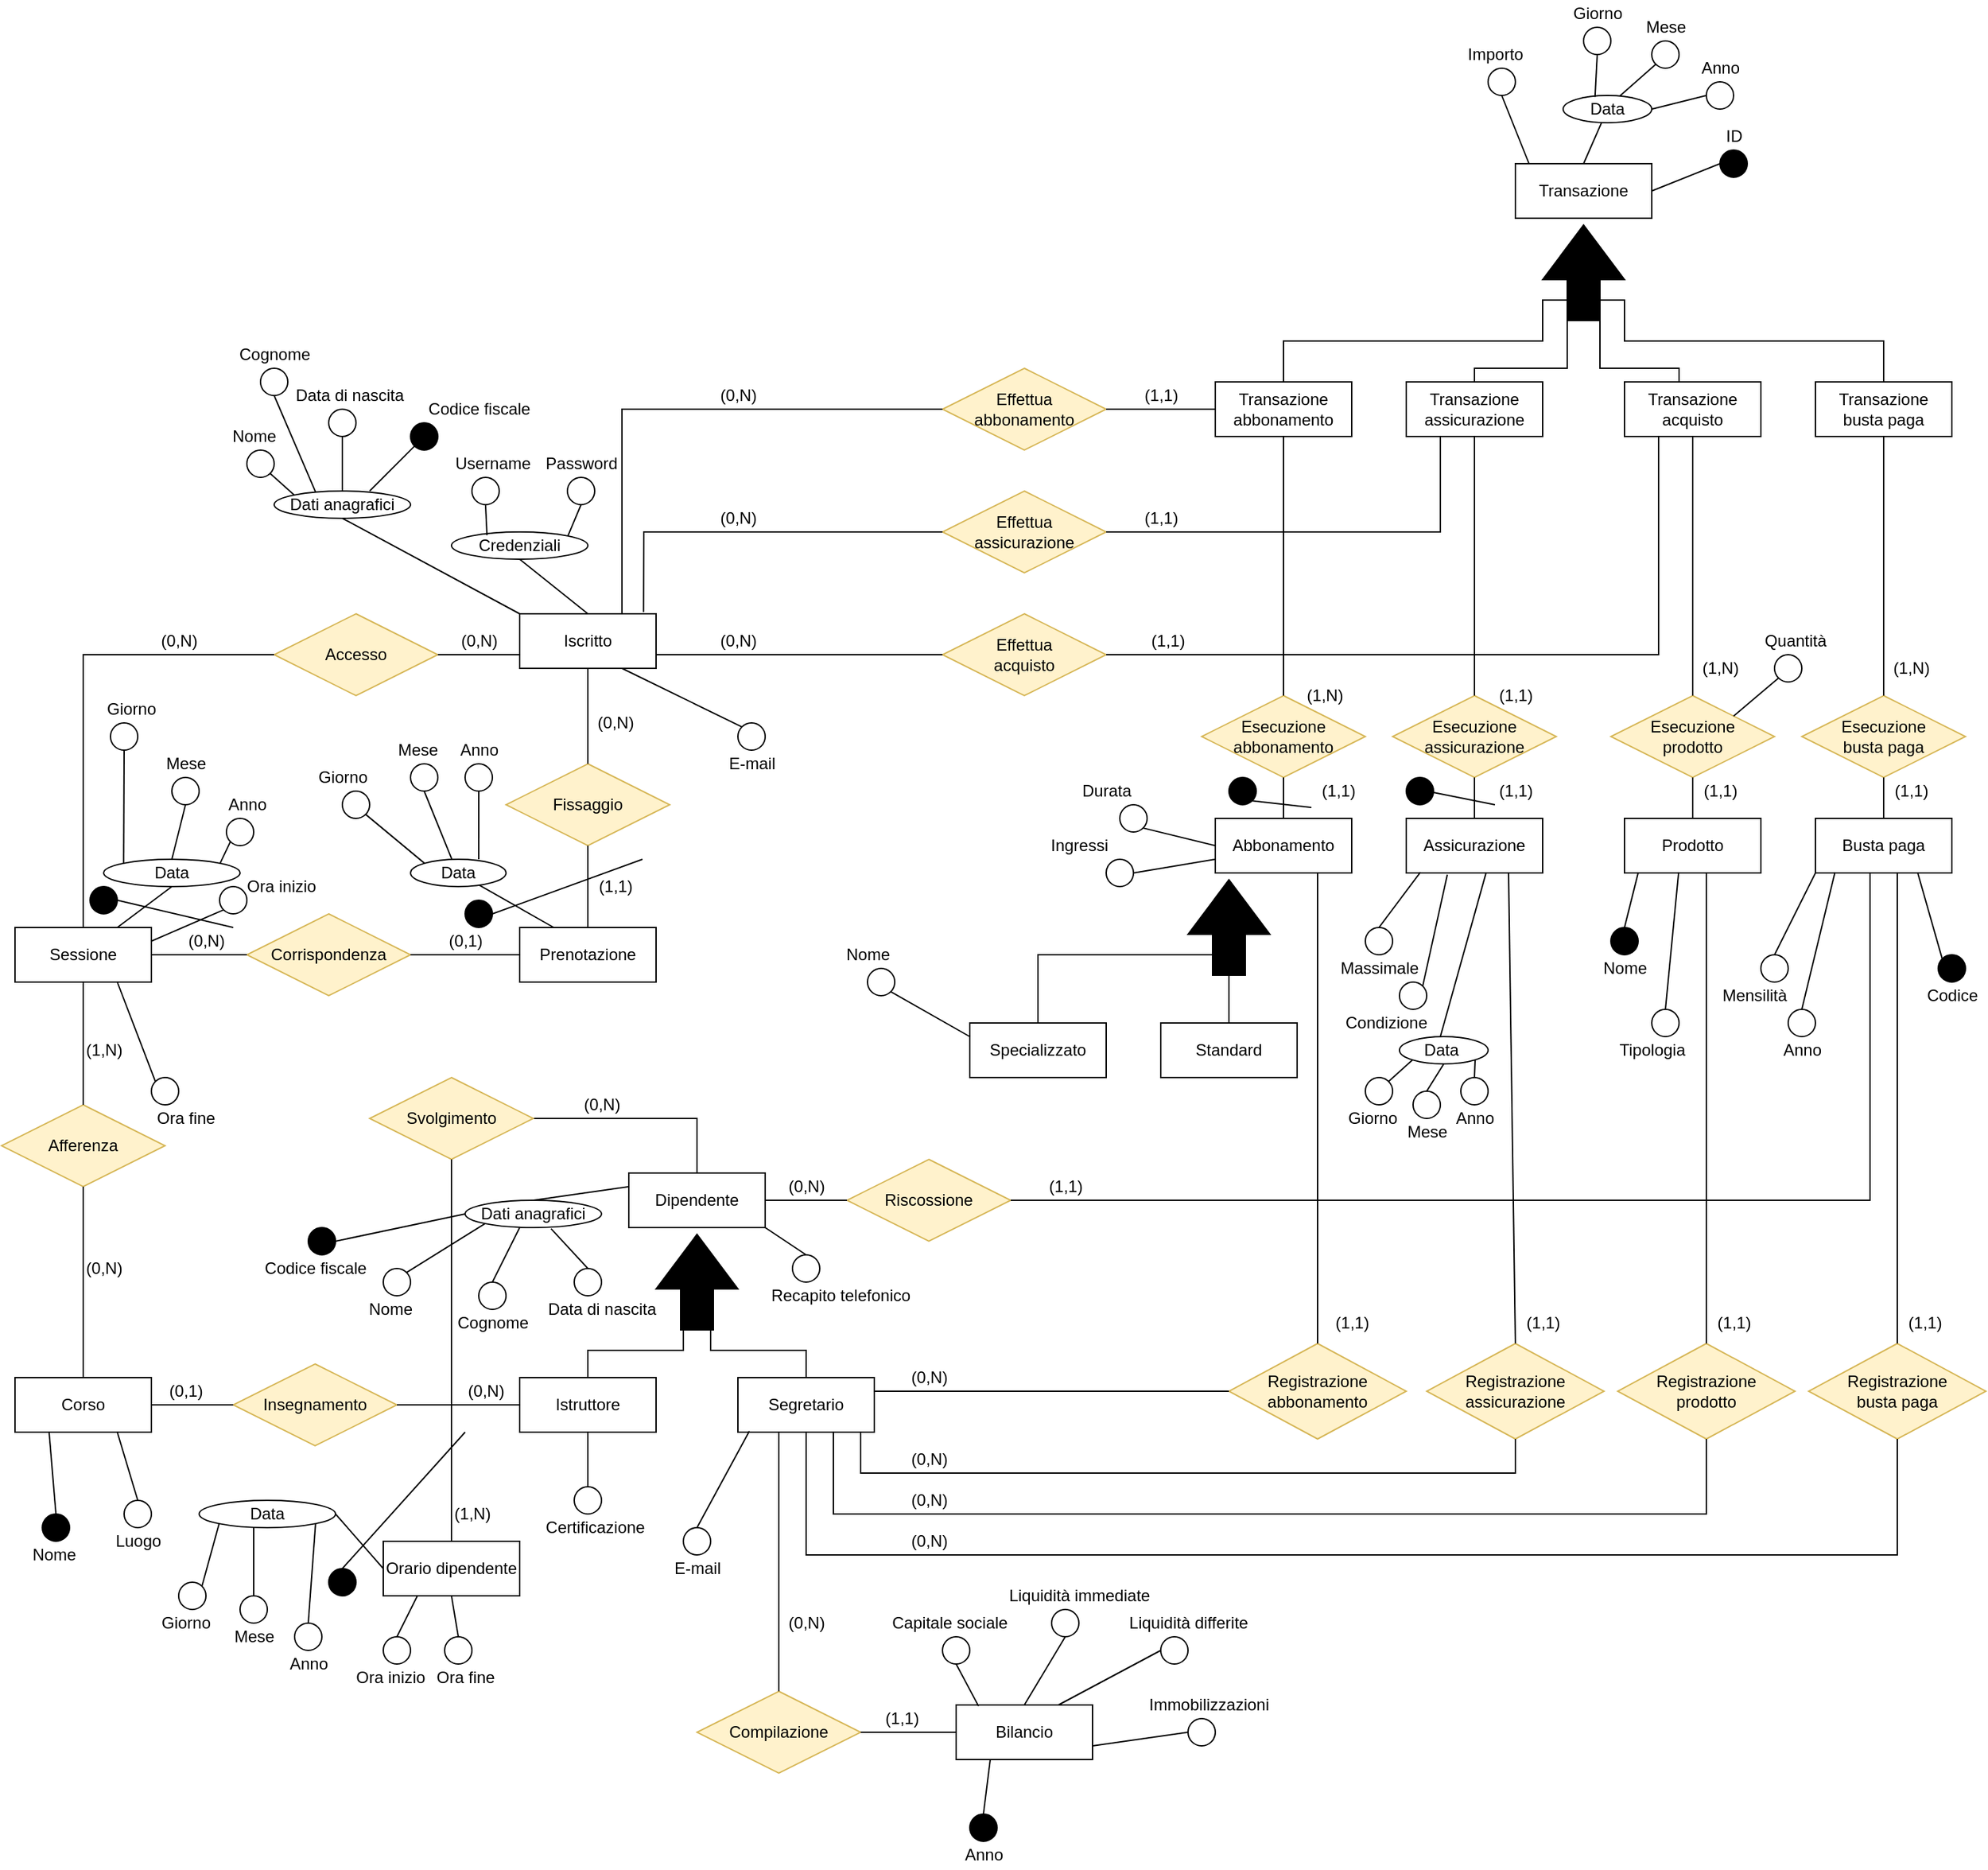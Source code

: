 <mxfile version="15.8.7" type="device"><diagram id="47C6uqvk9vbJ56jZQb70" name="Page-1"><mxGraphModel dx="1826" dy="4227" grid="1" gridSize="10" guides="1" tooltips="1" connect="1" arrows="1" fold="1" page="1" pageScale="1" pageWidth="4681" pageHeight="3300" math="0" shadow="0"><root><mxCell id="0"/><mxCell id="1" parent="0"/><mxCell id="7LT-oc1P5nio6ENeAFWL-1" value="Iscritto" style="whiteSpace=wrap;html=1;align=center;" parent="1" vertex="1"><mxGeometry x="420" y="250" width="100" height="40" as="geometry"/></mxCell><mxCell id="7LT-oc1P5nio6ENeAFWL-6" value="Abbonamento" style="whiteSpace=wrap;html=1;align=center;" parent="1" vertex="1"><mxGeometry x="930" y="400" width="100" height="40" as="geometry"/></mxCell><mxCell id="7LT-oc1P5nio6ENeAFWL-11" value="" style="endArrow=none;html=1;rounded=0;edgeStyle=orthogonalEdgeStyle;entryX=0;entryY=0;entryDx=15;entryDy=42;exitX=0.5;exitY=0;exitDx=0;exitDy=0;entryPerimeter=0;" parent="1" source="7LT-oc1P5nio6ENeAFWL-15" target="GqFQ3H_LysUvYcPg7dMo-10" edge="1"><mxGeometry relative="1" as="geometry"><mxPoint x="530" y="606" as="sourcePoint"/><mxPoint x="660" y="500" as="targetPoint"/><Array as="points"><mxPoint x="800" y="500"/></Array></mxGeometry></mxCell><mxCell id="7LT-oc1P5nio6ENeAFWL-13" value="" style="endArrow=none;html=1;rounded=0;edgeStyle=orthogonalEdgeStyle;entryX=0.5;entryY=0;entryDx=0;entryDy=0;exitX=0;exitY=0.5;exitDx=0;exitDy=0;exitPerimeter=0;" parent="1" source="GqFQ3H_LysUvYcPg7dMo-10" target="7LT-oc1P5nio6ENeAFWL-14" edge="1"><mxGeometry relative="1" as="geometry"><mxPoint x="890" y="500" as="sourcePoint"/><mxPoint x="900" y="726" as="targetPoint"/><Array as="points"><mxPoint x="940" y="526"/><mxPoint x="940" y="526"/></Array></mxGeometry></mxCell><mxCell id="7LT-oc1P5nio6ENeAFWL-14" value="Standard" style="whiteSpace=wrap;html=1;align=center;" parent="1" vertex="1"><mxGeometry x="890" y="550" width="100" height="40" as="geometry"/></mxCell><mxCell id="7LT-oc1P5nio6ENeAFWL-15" value="Specializzato" style="whiteSpace=wrap;html=1;align=center;" parent="1" vertex="1"><mxGeometry x="750" y="550" width="100" height="40" as="geometry"/></mxCell><mxCell id="7LT-oc1P5nio6ENeAFWL-16" value="Accesso" style="shape=rhombus;perimeter=rhombusPerimeter;whiteSpace=wrap;html=1;align=center;fillColor=#fff2cc;strokeColor=#d6b656;" parent="1" vertex="1"><mxGeometry x="240" y="250" width="120" height="60" as="geometry"/></mxCell><mxCell id="7LT-oc1P5nio6ENeAFWL-17" value="Sessione" style="whiteSpace=wrap;html=1;align=center;" parent="1" vertex="1"><mxGeometry x="50" y="480" width="100" height="40" as="geometry"/></mxCell><mxCell id="7LT-oc1P5nio6ENeAFWL-20" value="" style="endArrow=none;html=1;rounded=0;edgeStyle=orthogonalEdgeStyle;exitX=0.5;exitY=0;exitDx=0;exitDy=0;entryX=0;entryY=0.5;entryDx=0;entryDy=0;" parent="1" source="7LT-oc1P5nio6ENeAFWL-17" target="7LT-oc1P5nio6ENeAFWL-16" edge="1"><mxGeometry relative="1" as="geometry"><mxPoint x="300" y="490" as="sourcePoint"/><mxPoint x="460" y="490" as="targetPoint"/></mxGeometry></mxCell><mxCell id="7LT-oc1P5nio6ENeAFWL-22" value="Fissaggio" style="shape=rhombus;perimeter=rhombusPerimeter;whiteSpace=wrap;html=1;align=center;fillColor=#fff2cc;strokeColor=#d6b656;" parent="1" vertex="1"><mxGeometry x="410" y="360" width="120" height="60" as="geometry"/></mxCell><mxCell id="7LT-oc1P5nio6ENeAFWL-23" value="" style="endArrow=none;html=1;rounded=0;edgeStyle=orthogonalEdgeStyle;entryX=0.5;entryY=0;entryDx=0;entryDy=0;exitX=0.5;exitY=1;exitDx=0;exitDy=0;" parent="1" source="7LT-oc1P5nio6ENeAFWL-22" target="7LT-oc1P5nio6ENeAFWL-25" edge="1"><mxGeometry relative="1" as="geometry"><mxPoint x="300" y="490" as="sourcePoint"/><mxPoint x="460" y="490" as="targetPoint"/></mxGeometry></mxCell><mxCell id="7LT-oc1P5nio6ENeAFWL-24" value="" style="endArrow=none;html=1;rounded=0;edgeStyle=orthogonalEdgeStyle;exitX=0.5;exitY=1;exitDx=0;exitDy=0;entryX=0.5;entryY=0;entryDx=0;entryDy=0;" parent="1" source="7LT-oc1P5nio6ENeAFWL-1" target="7LT-oc1P5nio6ENeAFWL-22" edge="1"><mxGeometry relative="1" as="geometry"><mxPoint x="300" y="490" as="sourcePoint"/><mxPoint x="460" y="490" as="targetPoint"/></mxGeometry></mxCell><mxCell id="7LT-oc1P5nio6ENeAFWL-25" value="Prenotazione" style="whiteSpace=wrap;html=1;align=center;" parent="1" vertex="1"><mxGeometry x="420" y="480" width="100" height="40" as="geometry"/></mxCell><mxCell id="7LT-oc1P5nio6ENeAFWL-28" value="Corrispondenza" style="shape=rhombus;perimeter=rhombusPerimeter;whiteSpace=wrap;html=1;align=center;fillColor=#fff2cc;strokeColor=#d6b656;" parent="1" vertex="1"><mxGeometry x="220" y="470" width="120" height="60" as="geometry"/></mxCell><mxCell id="7LT-oc1P5nio6ENeAFWL-29" value="" style="endArrow=none;html=1;rounded=0;edgeStyle=orthogonalEdgeStyle;exitX=1;exitY=0.5;exitDx=0;exitDy=0;entryX=0;entryY=0.5;entryDx=0;entryDy=0;" parent="1" source="7LT-oc1P5nio6ENeAFWL-28" target="7LT-oc1P5nio6ENeAFWL-25" edge="1"><mxGeometry relative="1" as="geometry"><mxPoint x="280" y="600" as="sourcePoint"/><mxPoint x="400" y="390" as="targetPoint"/></mxGeometry></mxCell><mxCell id="7LT-oc1P5nio6ENeAFWL-31" value="" style="endArrow=none;html=1;rounded=0;edgeStyle=orthogonalEdgeStyle;exitX=1;exitY=0.5;exitDx=0;exitDy=0;entryX=0;entryY=0.5;entryDx=0;entryDy=0;" parent="1" source="7LT-oc1P5nio6ENeAFWL-17" target="7LT-oc1P5nio6ENeAFWL-28" edge="1"><mxGeometry relative="1" as="geometry"><mxPoint x="260" y="570" as="sourcePoint"/><mxPoint x="420" y="570" as="targetPoint"/></mxGeometry></mxCell><mxCell id="7LT-oc1P5nio6ENeAFWL-32" value="Afferenza" style="shape=rhombus;perimeter=rhombusPerimeter;whiteSpace=wrap;html=1;align=center;fillColor=#fff2cc;strokeColor=#d6b656;" parent="1" vertex="1"><mxGeometry x="40" y="610" width="120" height="60" as="geometry"/></mxCell><mxCell id="7LT-oc1P5nio6ENeAFWL-34" value="" style="endArrow=none;html=1;rounded=0;edgeStyle=orthogonalEdgeStyle;exitX=0.5;exitY=1;exitDx=0;exitDy=0;entryX=0.5;entryY=0;entryDx=0;entryDy=0;" parent="1" source="7LT-oc1P5nio6ENeAFWL-17" target="7LT-oc1P5nio6ENeAFWL-32" edge="1"><mxGeometry relative="1" as="geometry"><mxPoint x="160" y="510" as="sourcePoint"/><mxPoint x="230" y="510" as="targetPoint"/></mxGeometry></mxCell><mxCell id="7LT-oc1P5nio6ENeAFWL-35" value="" style="endArrow=none;html=1;rounded=0;edgeStyle=orthogonalEdgeStyle;exitX=0.5;exitY=1;exitDx=0;exitDy=0;entryX=0.5;entryY=0;entryDx=0;entryDy=0;" parent="1" source="7LT-oc1P5nio6ENeAFWL-32" target="7LT-oc1P5nio6ENeAFWL-36" edge="1"><mxGeometry relative="1" as="geometry"><mxPoint x="110" y="530" as="sourcePoint"/><mxPoint x="110" y="600.0" as="targetPoint"/></mxGeometry></mxCell><mxCell id="7LT-oc1P5nio6ENeAFWL-36" value="Corso" style="whiteSpace=wrap;html=1;align=center;" parent="1" vertex="1"><mxGeometry x="50" y="810" width="100" height="40" as="geometry"/></mxCell><mxCell id="7LT-oc1P5nio6ENeAFWL-38" value="Transazione" style="whiteSpace=wrap;html=1;align=center;" parent="1" vertex="1"><mxGeometry x="1150" y="-80" width="100" height="40" as="geometry"/></mxCell><mxCell id="7LT-oc1P5nio6ENeAFWL-43" value="Transazione abbonamento" style="whiteSpace=wrap;html=1;align=center;" parent="1" vertex="1"><mxGeometry x="930" y="80" width="100" height="40" as="geometry"/></mxCell><mxCell id="7LT-oc1P5nio6ENeAFWL-44" value="Transazione assicurazione" style="whiteSpace=wrap;html=1;align=center;" parent="1" vertex="1"><mxGeometry x="1070" y="80" width="100" height="40" as="geometry"/></mxCell><mxCell id="7LT-oc1P5nio6ENeAFWL-45" value="Transazione acquisto" style="whiteSpace=wrap;html=1;align=center;" parent="1" vertex="1"><mxGeometry x="1230" y="80" width="100" height="40" as="geometry"/></mxCell><mxCell id="7LT-oc1P5nio6ENeAFWL-46" value="Transazione busta paga" style="whiteSpace=wrap;html=1;align=center;" parent="1" vertex="1"><mxGeometry x="1370" y="80" width="100" height="40" as="geometry"/></mxCell><mxCell id="7LT-oc1P5nio6ENeAFWL-48" value="Effettua&lt;br&gt;abbonamento" style="shape=rhombus;perimeter=rhombusPerimeter;whiteSpace=wrap;html=1;align=center;fillColor=#fff2cc;strokeColor=#d6b656;" parent="1" vertex="1"><mxGeometry x="730" y="70" width="120" height="60" as="geometry"/></mxCell><mxCell id="7LT-oc1P5nio6ENeAFWL-52" value="Esecuzione abbonamento" style="shape=rhombus;perimeter=rhombusPerimeter;whiteSpace=wrap;html=1;align=center;fillColor=#fff2cc;strokeColor=#d6b656;" parent="1" vertex="1"><mxGeometry x="920" y="310" width="120" height="60" as="geometry"/></mxCell><mxCell id="7LT-oc1P5nio6ENeAFWL-53" value="" style="endArrow=none;html=1;rounded=0;edgeStyle=orthogonalEdgeStyle;entryX=0.5;entryY=1;entryDx=0;entryDy=0;exitX=0.5;exitY=0;exitDx=0;exitDy=0;" parent="1" source="7LT-oc1P5nio6ENeAFWL-6" target="7LT-oc1P5nio6ENeAFWL-52" edge="1"><mxGeometry relative="1" as="geometry"><mxPoint x="770" y="330" as="sourcePoint"/><mxPoint x="930" y="330" as="targetPoint"/></mxGeometry></mxCell><mxCell id="7LT-oc1P5nio6ENeAFWL-54" value="" style="endArrow=none;html=1;rounded=0;edgeStyle=orthogonalEdgeStyle;exitX=0.5;exitY=1;exitDx=0;exitDy=0;entryX=0.5;entryY=0;entryDx=0;entryDy=0;" parent="1" source="7LT-oc1P5nio6ENeAFWL-43" target="7LT-oc1P5nio6ENeAFWL-52" edge="1"><mxGeometry relative="1" as="geometry"><mxPoint x="770" y="330" as="sourcePoint"/><mxPoint x="930" y="330" as="targetPoint"/></mxGeometry></mxCell><mxCell id="7LT-oc1P5nio6ENeAFWL-55" value="" style="endArrow=none;html=1;rounded=0;edgeStyle=orthogonalEdgeStyle;exitX=0.5;exitY=0;exitDx=0;exitDy=0;entryX=0;entryY=0;entryDx=0;entryDy=42;entryPerimeter=0;" parent="1" source="7LT-oc1P5nio6ENeAFWL-44" target="GqFQ3H_LysUvYcPg7dMo-8" edge="1"><mxGeometry relative="1" as="geometry"><mxPoint x="780" y="150" as="sourcePoint"/><mxPoint x="1180" y="50" as="targetPoint"/><Array as="points"><mxPoint x="1120" y="70"/><mxPoint x="1188" y="70"/></Array></mxGeometry></mxCell><mxCell id="7LT-oc1P5nio6ENeAFWL-57" value="" style="endArrow=none;html=1;rounded=0;edgeStyle=orthogonalEdgeStyle;exitX=0;exitY=0;exitDx=0;exitDy=18;entryX=0.5;entryY=0;entryDx=0;entryDy=0;exitPerimeter=0;" parent="1" source="GqFQ3H_LysUvYcPg7dMo-8" target="7LT-oc1P5nio6ENeAFWL-45" edge="1"><mxGeometry relative="1" as="geometry"><mxPoint x="1220" y="50" as="sourcePoint"/><mxPoint x="1350" y="70" as="targetPoint"/><Array as="points"><mxPoint x="1212" y="70"/><mxPoint x="1270" y="70"/><mxPoint x="1270" y="80"/></Array></mxGeometry></mxCell><mxCell id="7LT-oc1P5nio6ENeAFWL-61" value="Esecuzione&lt;br&gt;assicurazione" style="shape=rhombus;perimeter=rhombusPerimeter;whiteSpace=wrap;html=1;align=center;fillColor=#fff2cc;strokeColor=#d6b656;" parent="1" vertex="1"><mxGeometry x="1060" y="310" width="120" height="60" as="geometry"/></mxCell><mxCell id="7LT-oc1P5nio6ENeAFWL-62" value="" style="endArrow=none;html=1;rounded=0;edgeStyle=orthogonalEdgeStyle;entryX=0.5;entryY=0;entryDx=0;entryDy=0;exitX=0.5;exitY=1;exitDx=0;exitDy=0;" parent="1" source="7LT-oc1P5nio6ENeAFWL-44" target="7LT-oc1P5nio6ENeAFWL-61" edge="1"><mxGeometry relative="1" as="geometry"><mxPoint x="1120" y="250" as="sourcePoint"/><mxPoint x="1070" y="330" as="targetPoint"/></mxGeometry></mxCell><mxCell id="7LT-oc1P5nio6ENeAFWL-63" value="Assicurazione" style="whiteSpace=wrap;html=1;align=center;" parent="1" vertex="1"><mxGeometry x="1070" y="400" width="100" height="40" as="geometry"/></mxCell><mxCell id="7LT-oc1P5nio6ENeAFWL-64" value="" style="endArrow=none;html=1;rounded=0;edgeStyle=orthogonalEdgeStyle;entryX=0.5;entryY=1;entryDx=0;entryDy=0;exitX=0.5;exitY=0;exitDx=0;exitDy=0;" parent="1" source="7LT-oc1P5nio6ENeAFWL-63" edge="1"><mxGeometry relative="1" as="geometry"><mxPoint x="910" y="330" as="sourcePoint"/><mxPoint x="1120" y="370" as="targetPoint"/></mxGeometry></mxCell><mxCell id="7LT-oc1P5nio6ENeAFWL-65" value="Esecuzione&lt;br&gt;prodotto" style="shape=rhombus;perimeter=rhombusPerimeter;whiteSpace=wrap;html=1;align=center;fillColor=#fff2cc;strokeColor=#d6b656;" parent="1" vertex="1"><mxGeometry x="1220" y="310" width="120" height="60" as="geometry"/></mxCell><mxCell id="7LT-oc1P5nio6ENeAFWL-66" value="Prodotto" style="whiteSpace=wrap;html=1;align=center;" parent="1" vertex="1"><mxGeometry x="1230" y="400" width="100" height="40" as="geometry"/></mxCell><mxCell id="7LT-oc1P5nio6ENeAFWL-67" value="" style="endArrow=none;html=1;rounded=0;edgeStyle=orthogonalEdgeStyle;entryX=0.5;entryY=1;entryDx=0;entryDy=0;exitX=0.5;exitY=0;exitDx=0;exitDy=0;" parent="1" source="7LT-oc1P5nio6ENeAFWL-66" edge="1"><mxGeometry relative="1" as="geometry"><mxPoint x="1070" y="330" as="sourcePoint"/><mxPoint x="1280" y="370" as="targetPoint"/></mxGeometry></mxCell><mxCell id="7LT-oc1P5nio6ENeAFWL-68" value="" style="endArrow=none;html=1;rounded=0;edgeStyle=orthogonalEdgeStyle;entryX=0.5;entryY=0;entryDx=0;entryDy=0;exitX=0.5;exitY=1;exitDx=0;exitDy=0;" parent="1" source="7LT-oc1P5nio6ENeAFWL-45" target="7LT-oc1P5nio6ENeAFWL-65" edge="1"><mxGeometry relative="1" as="geometry"><mxPoint x="1130" y="260" as="sourcePoint"/><mxPoint x="1130" y="320" as="targetPoint"/></mxGeometry></mxCell><mxCell id="7LT-oc1P5nio6ENeAFWL-77" value="Istruttore" style="whiteSpace=wrap;html=1;align=center;" parent="1" vertex="1"><mxGeometry x="420" y="810" width="100" height="40" as="geometry"/></mxCell><mxCell id="7LT-oc1P5nio6ENeAFWL-78" value="Insegnamento" style="shape=rhombus;perimeter=rhombusPerimeter;whiteSpace=wrap;html=1;align=center;fillColor=#fff2cc;strokeColor=#d6b656;" parent="1" vertex="1"><mxGeometry x="210" y="800" width="120" height="60" as="geometry"/></mxCell><mxCell id="7LT-oc1P5nio6ENeAFWL-79" value="" style="endArrow=none;html=1;rounded=0;edgeStyle=orthogonalEdgeStyle;exitX=1;exitY=0.5;exitDx=0;exitDy=0;entryX=0;entryY=0.5;entryDx=0;entryDy=0;" parent="1" source="7LT-oc1P5nio6ENeAFWL-78" target="7LT-oc1P5nio6ENeAFWL-77" edge="1"><mxGeometry relative="1" as="geometry"><mxPoint x="470" y="680" as="sourcePoint"/><mxPoint x="630" y="680" as="targetPoint"/></mxGeometry></mxCell><mxCell id="7LT-oc1P5nio6ENeAFWL-80" value="" style="endArrow=none;html=1;rounded=0;edgeStyle=orthogonalEdgeStyle;exitX=0;exitY=0.5;exitDx=0;exitDy=0;entryX=1;entryY=0.5;entryDx=0;entryDy=0;" parent="1" source="7LT-oc1P5nio6ENeAFWL-78" target="7LT-oc1P5nio6ENeAFWL-36" edge="1"><mxGeometry relative="1" as="geometry"><mxPoint x="110" y="660" as="sourcePoint"/><mxPoint x="110" y="820" as="targetPoint"/></mxGeometry></mxCell><mxCell id="7LT-oc1P5nio6ENeAFWL-84" value="Segretario" style="whiteSpace=wrap;html=1;align=center;" parent="1" vertex="1"><mxGeometry x="580" y="810" width="100" height="40" as="geometry"/></mxCell><mxCell id="7LT-oc1P5nio6ENeAFWL-86" value="Dipendente" style="whiteSpace=wrap;html=1;align=center;" parent="1" vertex="1"><mxGeometry x="500" y="660" width="100" height="40" as="geometry"/></mxCell><mxCell id="7LT-oc1P5nio6ENeAFWL-90" value="" style="endArrow=none;html=1;rounded=0;edgeStyle=orthogonalEdgeStyle;exitX=0;exitY=0;exitDx=15;exitDy=18;exitPerimeter=0;entryX=0.5;entryY=0;entryDx=0;entryDy=0;" parent="1" source="GqFQ3H_LysUvYcPg7dMo-8" target="7LT-oc1P5nio6ENeAFWL-46" edge="1"><mxGeometry relative="1" as="geometry"><mxPoint x="1232" y="31.4" as="sourcePoint"/><mxPoint x="1570" y="-50" as="targetPoint"/><Array as="points"><mxPoint x="1230" y="20"/><mxPoint x="1230" y="50"/><mxPoint x="1420" y="50"/></Array></mxGeometry></mxCell><mxCell id="7LT-oc1P5nio6ENeAFWL-91" value="Riscossione" style="shape=rhombus;perimeter=rhombusPerimeter;whiteSpace=wrap;html=1;align=center;fillColor=#fff2cc;strokeColor=#d6b656;" parent="1" vertex="1"><mxGeometry x="660" y="650" width="120" height="60" as="geometry"/></mxCell><mxCell id="7LT-oc1P5nio6ENeAFWL-92" value="" style="endArrow=none;html=1;rounded=0;edgeStyle=orthogonalEdgeStyle;exitX=1;exitY=0.5;exitDx=0;exitDy=0;entryX=0;entryY=0.5;entryDx=0;entryDy=0;" parent="1" source="7LT-oc1P5nio6ENeAFWL-86" target="7LT-oc1P5nio6ENeAFWL-91" edge="1"><mxGeometry relative="1" as="geometry"><mxPoint x="680" y="480" as="sourcePoint"/><mxPoint x="840" y="480" as="targetPoint"/></mxGeometry></mxCell><mxCell id="7LT-oc1P5nio6ENeAFWL-93" value="Esecuzione&lt;br&gt;busta paga" style="shape=rhombus;perimeter=rhombusPerimeter;whiteSpace=wrap;html=1;align=center;fillColor=#fff2cc;strokeColor=#d6b656;" parent="1" vertex="1"><mxGeometry x="1360" y="310" width="120" height="60" as="geometry"/></mxCell><mxCell id="7LT-oc1P5nio6ENeAFWL-94" value="" style="endArrow=none;html=1;rounded=0;edgeStyle=orthogonalEdgeStyle;entryX=0.5;entryY=0;entryDx=0;entryDy=0;exitX=0.5;exitY=1;exitDx=0;exitDy=0;" parent="1" source="7LT-oc1P5nio6ENeAFWL-46" target="7LT-oc1P5nio6ENeAFWL-93" edge="1"><mxGeometry relative="1" as="geometry"><mxPoint x="1420" y="250" as="sourcePoint"/><mxPoint x="1270" y="320" as="targetPoint"/></mxGeometry></mxCell><mxCell id="7LT-oc1P5nio6ENeAFWL-95" value="Busta paga" style="whiteSpace=wrap;html=1;align=center;" parent="1" vertex="1"><mxGeometry x="1370" y="400" width="100" height="40" as="geometry"/></mxCell><mxCell id="7LT-oc1P5nio6ENeAFWL-96" value="" style="endArrow=none;html=1;rounded=0;edgeStyle=orthogonalEdgeStyle;entryX=0.5;entryY=1;entryDx=0;entryDy=0;exitX=0.5;exitY=0;exitDx=0;exitDy=0;" parent="1" source="7LT-oc1P5nio6ENeAFWL-95" edge="1"><mxGeometry relative="1" as="geometry"><mxPoint x="1210" y="330" as="sourcePoint"/><mxPoint x="1420" y="370" as="targetPoint"/></mxGeometry></mxCell><mxCell id="7LT-oc1P5nio6ENeAFWL-97" value="" style="endArrow=none;html=1;rounded=0;edgeStyle=orthogonalEdgeStyle;entryX=1;entryY=0.5;entryDx=0;entryDy=0;exitX=0.5;exitY=1;exitDx=0;exitDy=0;" parent="1" source="7LT-oc1P5nio6ENeAFWL-95" target="7LT-oc1P5nio6ENeAFWL-91" edge="1"><mxGeometry relative="1" as="geometry"><mxPoint x="680" y="480" as="sourcePoint"/><mxPoint x="840" y="480" as="targetPoint"/><Array as="points"><mxPoint x="1410" y="440"/><mxPoint x="1410" y="680"/></Array></mxGeometry></mxCell><mxCell id="7LT-oc1P5nio6ENeAFWL-98" value="Registrazione&lt;br&gt;abbonamento" style="shape=rhombus;perimeter=rhombusPerimeter;whiteSpace=wrap;html=1;align=center;fillColor=#fff2cc;strokeColor=#d6b656;" parent="1" vertex="1"><mxGeometry x="940" y="785" width="130" height="70" as="geometry"/></mxCell><mxCell id="7LT-oc1P5nio6ENeAFWL-99" value="Registrazione&lt;br&gt;assicurazione" style="shape=rhombus;perimeter=rhombusPerimeter;whiteSpace=wrap;html=1;align=center;fillColor=#fff2cc;strokeColor=#d6b656;" parent="1" vertex="1"><mxGeometry x="1085" y="785" width="130" height="70" as="geometry"/></mxCell><mxCell id="7LT-oc1P5nio6ENeAFWL-105" value="" style="endArrow=none;html=1;rounded=0;edgeStyle=orthogonalEdgeStyle;entryX=0.5;entryY=0;entryDx=0;entryDy=0;exitX=0.75;exitY=1;exitDx=0;exitDy=0;" parent="1" source="7LT-oc1P5nio6ENeAFWL-6" target="7LT-oc1P5nio6ENeAFWL-98" edge="1"><mxGeometry relative="1" as="geometry"><mxPoint x="770" y="610" as="sourcePoint"/><mxPoint x="930" y="610" as="targetPoint"/></mxGeometry></mxCell><mxCell id="7LT-oc1P5nio6ENeAFWL-107" value="Registrazione&lt;br&gt;busta paga" style="shape=rhombus;perimeter=rhombusPerimeter;whiteSpace=wrap;html=1;align=center;fillColor=#fff2cc;strokeColor=#d6b656;" parent="1" vertex="1"><mxGeometry x="1365" y="785" width="130" height="70" as="geometry"/></mxCell><mxCell id="7LT-oc1P5nio6ENeAFWL-108" value="Registrazione&lt;br&gt;prodotto" style="shape=rhombus;perimeter=rhombusPerimeter;whiteSpace=wrap;html=1;align=center;fillColor=#fff2cc;strokeColor=#d6b656;" parent="1" vertex="1"><mxGeometry x="1225" y="785" width="130" height="70" as="geometry"/></mxCell><mxCell id="7LT-oc1P5nio6ENeAFWL-109" value="" style="endArrow=none;html=1;rounded=0;edgeStyle=orthogonalEdgeStyle;exitX=0.75;exitY=1;exitDx=0;exitDy=0;entryX=0.5;entryY=1;entryDx=0;entryDy=0;" parent="1" source="7LT-oc1P5nio6ENeAFWL-84" target="7LT-oc1P5nio6ENeAFWL-99" edge="1"><mxGeometry relative="1" as="geometry"><mxPoint x="770" y="610" as="sourcePoint"/><mxPoint x="930" y="610" as="targetPoint"/><Array as="points"><mxPoint x="670" y="850"/><mxPoint x="670" y="880"/><mxPoint x="1150" y="880"/></Array></mxGeometry></mxCell><mxCell id="7LT-oc1P5nio6ENeAFWL-110" value="" style="endArrow=none;html=1;rounded=0;edgeStyle=orthogonalEdgeStyle;exitX=0.5;exitY=1;exitDx=0;exitDy=0;entryX=0.5;entryY=1;entryDx=0;entryDy=0;" parent="1" source="7LT-oc1P5nio6ENeAFWL-84" target="7LT-oc1P5nio6ENeAFWL-108" edge="1"><mxGeometry relative="1" as="geometry"><mxPoint x="770" y="610" as="sourcePoint"/><mxPoint x="930" y="610" as="targetPoint"/><Array as="points"><mxPoint x="650" y="850"/><mxPoint x="650" y="910"/><mxPoint x="1290" y="910"/></Array></mxGeometry></mxCell><mxCell id="7LT-oc1P5nio6ENeAFWL-111" value="" style="endArrow=none;html=1;rounded=0;edgeStyle=orthogonalEdgeStyle;exitX=0.25;exitY=1;exitDx=0;exitDy=0;entryX=0.5;entryY=1;entryDx=0;entryDy=0;" parent="1" source="7LT-oc1P5nio6ENeAFWL-84" target="7LT-oc1P5nio6ENeAFWL-107" edge="1"><mxGeometry relative="1" as="geometry"><mxPoint x="770" y="610" as="sourcePoint"/><mxPoint x="930" y="610" as="targetPoint"/><Array as="points"><mxPoint x="630" y="850"/><mxPoint x="630" y="940"/><mxPoint x="1430" y="940"/></Array></mxGeometry></mxCell><mxCell id="7LT-oc1P5nio6ENeAFWL-114" value="" style="endArrow=none;html=1;rounded=0;edgeStyle=orthogonalEdgeStyle;entryX=0.5;entryY=0;entryDx=0;entryDy=0;exitX=0.75;exitY=1;exitDx=0;exitDy=0;" parent="1" source="7LT-oc1P5nio6ENeAFWL-95" target="7LT-oc1P5nio6ENeAFWL-107" edge="1"><mxGeometry relative="1" as="geometry"><mxPoint x="770" y="610" as="sourcePoint"/><mxPoint x="930" y="610" as="targetPoint"/><Array as="points"><mxPoint x="1430" y="440"/></Array></mxGeometry></mxCell><mxCell id="7LT-oc1P5nio6ENeAFWL-116" value="" style="endArrow=none;html=1;rounded=0;edgeStyle=orthogonalEdgeStyle;exitX=0.5;exitY=0;exitDx=0;exitDy=0;entryX=0.5;entryY=1;entryDx=0;entryDy=0;" parent="1" source="7LT-oc1P5nio6ENeAFWL-108" target="7LT-oc1P5nio6ENeAFWL-66" edge="1"><mxGeometry relative="1" as="geometry"><mxPoint x="1020" y="590" as="sourcePoint"/><mxPoint x="1180" y="590" as="targetPoint"/><Array as="points"><mxPoint x="1290" y="440"/></Array></mxGeometry></mxCell><mxCell id="7LT-oc1P5nio6ENeAFWL-119" value="" style="endArrow=none;html=1;rounded=0;edgeStyle=orthogonalEdgeStyle;entryX=0.5;entryY=0;entryDx=0;entryDy=0;exitX=1;exitY=0.5;exitDx=0;exitDy=0;" parent="1" source="7LT-oc1P5nio6ENeAFWL-120" target="7LT-oc1P5nio6ENeAFWL-86" edge="1"><mxGeometry relative="1" as="geometry"><mxPoint x="230" y="980.0" as="sourcePoint"/><mxPoint x="310" y="750.0" as="targetPoint"/></mxGeometry></mxCell><mxCell id="7LT-oc1P5nio6ENeAFWL-120" value="Svolgimento" style="shape=rhombus;perimeter=rhombusPerimeter;whiteSpace=wrap;html=1;align=center;fillColor=#fff2cc;strokeColor=#d6b656;" parent="1" vertex="1"><mxGeometry x="310" y="590" width="120" height="60" as="geometry"/></mxCell><mxCell id="7LT-oc1P5nio6ENeAFWL-121" value="Orario dipendente" style="whiteSpace=wrap;html=1;align=center;" parent="1" vertex="1"><mxGeometry x="320" y="930" width="100" height="40" as="geometry"/></mxCell><mxCell id="7LT-oc1P5nio6ENeAFWL-122" value="" style="endArrow=none;html=1;rounded=0;edgeStyle=orthogonalEdgeStyle;exitX=0.5;exitY=1;exitDx=0;exitDy=0;entryX=0.5;entryY=0;entryDx=0;entryDy=0;" parent="1" source="7LT-oc1P5nio6ENeAFWL-120" target="7LT-oc1P5nio6ENeAFWL-121" edge="1"><mxGeometry relative="1" as="geometry"><mxPoint x="590" y="860" as="sourcePoint"/><mxPoint x="750" y="860" as="targetPoint"/></mxGeometry></mxCell><mxCell id="GqFQ3H_LysUvYcPg7dMo-8" value="" style="html=1;shadow=0;dashed=0;align=center;verticalAlign=middle;shape=mxgraph.arrows2.arrow;dy=0.6;dx=40;flipH=1;notch=0;glass=0;fillColor=#000000;rotation=90;" parent="1" vertex="1"><mxGeometry x="1165" y="-30" width="70" height="60" as="geometry"/></mxCell><mxCell id="GqFQ3H_LysUvYcPg7dMo-9" value="" style="endArrow=none;html=1;rounded=0;edgeStyle=orthogonalEdgeStyle;exitX=0.5;exitY=0;exitDx=0;exitDy=0;entryX=0;entryY=0;entryDx=15;entryDy=42;entryPerimeter=0;" parent="1" source="7LT-oc1P5nio6ENeAFWL-43" target="GqFQ3H_LysUvYcPg7dMo-8" edge="1"><mxGeometry relative="1" as="geometry"><mxPoint x="1000" y="170" as="sourcePoint"/><mxPoint x="1160" y="170" as="targetPoint"/><Array as="points"><mxPoint x="980" y="50"/><mxPoint x="1170" y="50"/><mxPoint x="1170" y="20"/></Array></mxGeometry></mxCell><mxCell id="GqFQ3H_LysUvYcPg7dMo-10" value="" style="html=1;shadow=0;dashed=0;align=center;verticalAlign=middle;shape=mxgraph.arrows2.arrow;dy=0.6;dx=40;flipH=1;notch=0;glass=0;fillColor=#000000;rotation=90;" parent="1" vertex="1"><mxGeometry x="905" y="450" width="70" height="60" as="geometry"/></mxCell><mxCell id="GqFQ3H_LysUvYcPg7dMo-11" value="" style="html=1;shadow=0;dashed=0;align=center;verticalAlign=middle;shape=mxgraph.arrows2.arrow;dy=0.6;dx=40;flipH=1;notch=0;glass=0;fillColor=#000000;rotation=90;" parent="1" vertex="1"><mxGeometry x="515" y="710" width="70" height="60" as="geometry"/></mxCell><mxCell id="GqFQ3H_LysUvYcPg7dMo-12" value="" style="endArrow=none;html=1;rounded=0;edgeStyle=orthogonalEdgeStyle;exitX=0.5;exitY=0;exitDx=0;exitDy=0;entryX=0;entryY=0;entryDx=15;entryDy=42;entryPerimeter=0;" parent="1" source="7LT-oc1P5nio6ENeAFWL-77" target="GqFQ3H_LysUvYcPg7dMo-11" edge="1"><mxGeometry relative="1" as="geometry"><mxPoint x="810" y="700" as="sourcePoint"/><mxPoint x="970" y="700" as="targetPoint"/><Array as="points"><mxPoint x="470" y="790"/><mxPoint x="540" y="790"/><mxPoint x="540" y="760"/></Array></mxGeometry></mxCell><mxCell id="GqFQ3H_LysUvYcPg7dMo-13" value="" style="endArrow=none;html=1;rounded=0;edgeStyle=orthogonalEdgeStyle;exitX=0.5;exitY=0;exitDx=0;exitDy=0;entryX=0;entryY=0;entryDx=15;entryDy=18;entryPerimeter=0;" parent="1" source="7LT-oc1P5nio6ENeAFWL-84" target="GqFQ3H_LysUvYcPg7dMo-11" edge="1"><mxGeometry relative="1" as="geometry"><mxPoint x="480" y="820" as="sourcePoint"/><mxPoint x="548" y="770" as="targetPoint"/><Array as="points"><mxPoint x="630" y="790"/><mxPoint x="560" y="790"/><mxPoint x="560" y="760"/></Array></mxGeometry></mxCell><mxCell id="GqFQ3H_LysUvYcPg7dMo-14" value="Bilancio" style="whiteSpace=wrap;html=1;align=center;glass=0;" parent="1" vertex="1"><mxGeometry x="740" y="1050" width="100" height="40" as="geometry"/></mxCell><mxCell id="GqFQ3H_LysUvYcPg7dMo-15" value="Compilazione" style="shape=rhombus;perimeter=rhombusPerimeter;whiteSpace=wrap;html=1;align=center;glass=0;fillColor=#fff2cc;strokeColor=#d6b656;" parent="1" vertex="1"><mxGeometry x="550" y="1040" width="120" height="60" as="geometry"/></mxCell><mxCell id="GqFQ3H_LysUvYcPg7dMo-17" value="" style="endArrow=none;html=1;rounded=0;edgeStyle=orthogonalEdgeStyle;exitX=0.25;exitY=1;exitDx=0;exitDy=0;entryX=0.5;entryY=0;entryDx=0;entryDy=0;" parent="1" source="7LT-oc1P5nio6ENeAFWL-84" target="GqFQ3H_LysUvYcPg7dMo-15" edge="1"><mxGeometry relative="1" as="geometry"><mxPoint x="510" y="950" as="sourcePoint"/><mxPoint x="670" y="950" as="targetPoint"/><Array as="points"><mxPoint x="610" y="850"/></Array></mxGeometry></mxCell><mxCell id="GqFQ3H_LysUvYcPg7dMo-18" value="" style="endArrow=none;html=1;rounded=0;edgeStyle=orthogonalEdgeStyle;exitX=1;exitY=0.5;exitDx=0;exitDy=0;entryX=0;entryY=0.5;entryDx=0;entryDy=0;" parent="1" source="GqFQ3H_LysUvYcPg7dMo-15" target="GqFQ3H_LysUvYcPg7dMo-14" edge="1"><mxGeometry relative="1" as="geometry"><mxPoint x="510" y="950" as="sourcePoint"/><mxPoint x="670" y="950" as="targetPoint"/></mxGeometry></mxCell><mxCell id="GqFQ3H_LysUvYcPg7dMo-29" value="Dati anagrafici" style="ellipse;whiteSpace=wrap;html=1;align=center;glass=0;" parent="1" vertex="1"><mxGeometry x="240" y="160" width="100" height="20" as="geometry"/></mxCell><mxCell id="GqFQ3H_LysUvYcPg7dMo-30" value="" style="endArrow=none;html=1;rounded=0;exitX=0;exitY=0;exitDx=0;exitDy=0;entryX=1;entryY=1;entryDx=0;entryDy=0;" parent="1" source="GqFQ3H_LysUvYcPg7dMo-29" target="GqFQ3H_LysUvYcPg7dMo-36" edge="1"><mxGeometry width="50" height="50" relative="1" as="geometry"><mxPoint x="380" y="320" as="sourcePoint"/><mxPoint x="230" y="120" as="targetPoint"/></mxGeometry></mxCell><mxCell id="GqFQ3H_LysUvYcPg7dMo-34" value="" style="ellipse;whiteSpace=wrap;html=1;aspect=fixed;glass=0;" parent="1" vertex="1"><mxGeometry x="280" y="100" width="20" height="20" as="geometry"/></mxCell><mxCell id="GqFQ3H_LysUvYcPg7dMo-35" value="" style="ellipse;whiteSpace=wrap;html=1;aspect=fixed;glass=0;" parent="1" vertex="1"><mxGeometry x="230" y="70" width="20" height="20" as="geometry"/></mxCell><mxCell id="GqFQ3H_LysUvYcPg7dMo-36" value="" style="ellipse;whiteSpace=wrap;html=1;aspect=fixed;glass=0;" parent="1" vertex="1"><mxGeometry x="220" y="130" width="20" height="20" as="geometry"/></mxCell><mxCell id="GqFQ3H_LysUvYcPg7dMo-38" value="Nome" style="text;html=1;align=center;verticalAlign=middle;resizable=0;points=[];autosize=1;strokeColor=none;fillColor=none;" parent="1" vertex="1"><mxGeometry x="200" y="110" width="50" height="20" as="geometry"/></mxCell><mxCell id="GqFQ3H_LysUvYcPg7dMo-39" value="" style="endArrow=none;html=1;rounded=0;exitX=0.304;exitY=0.04;exitDx=0;exitDy=0;entryX=0.5;entryY=1;entryDx=0;entryDy=0;exitPerimeter=0;" parent="1" source="GqFQ3H_LysUvYcPg7dMo-29" target="GqFQ3H_LysUvYcPg7dMo-35" edge="1"><mxGeometry width="50" height="50" relative="1" as="geometry"><mxPoint x="264.645" y="172.929" as="sourcePoint"/><mxPoint x="247.071" y="157.071" as="targetPoint"/></mxGeometry></mxCell><mxCell id="GqFQ3H_LysUvYcPg7dMo-40" value="Cognome" style="text;html=1;align=center;verticalAlign=middle;resizable=0;points=[];autosize=1;strokeColor=none;fillColor=none;" parent="1" vertex="1"><mxGeometry x="205" y="50" width="70" height="20" as="geometry"/></mxCell><mxCell id="GqFQ3H_LysUvYcPg7dMo-41" value="" style="endArrow=none;html=1;rounded=0;exitX=0.5;exitY=0;exitDx=0;exitDy=0;entryX=0.5;entryY=1;entryDx=0;entryDy=0;" parent="1" source="GqFQ3H_LysUvYcPg7dMo-29" target="GqFQ3H_LysUvYcPg7dMo-34" edge="1"><mxGeometry width="50" height="50" relative="1" as="geometry"><mxPoint x="510.4" y="135.4" as="sourcePoint"/><mxPoint x="480" y="64.6" as="targetPoint"/></mxGeometry></mxCell><mxCell id="GqFQ3H_LysUvYcPg7dMo-43" value="Data di nascita" style="text;html=1;align=center;verticalAlign=middle;resizable=0;points=[];autosize=1;strokeColor=none;fillColor=none;" parent="1" vertex="1"><mxGeometry x="250" y="80" width="90" height="20" as="geometry"/></mxCell><mxCell id="GqFQ3H_LysUvYcPg7dMo-44" value="Credenziali" style="ellipse;whiteSpace=wrap;html=1;align=center;glass=0;" parent="1" vertex="1"><mxGeometry x="370" y="190" width="100" height="20" as="geometry"/></mxCell><mxCell id="GqFQ3H_LysUvYcPg7dMo-48" value="" style="ellipse;whiteSpace=wrap;html=1;aspect=fixed;glass=0;" parent="1" vertex="1"><mxGeometry x="1065" y="520" width="20" height="20" as="geometry"/></mxCell><mxCell id="GqFQ3H_LysUvYcPg7dMo-49" value="" style="ellipse;whiteSpace=wrap;html=1;aspect=fixed;glass=0;" parent="1" vertex="1"><mxGeometry x="1040" y="480" width="20" height="20" as="geometry"/></mxCell><mxCell id="GqFQ3H_LysUvYcPg7dMo-50" value="" style="ellipse;whiteSpace=wrap;html=1;aspect=fixed;glass=0;fillColor=#000000;" parent="1" vertex="1"><mxGeometry x="70" y="910" width="20" height="20" as="geometry"/></mxCell><mxCell id="GqFQ3H_LysUvYcPg7dMo-51" value="" style="ellipse;whiteSpace=wrap;html=1;aspect=fixed;glass=0;" parent="1" vertex="1"><mxGeometry x="120" y="330" width="20" height="20" as="geometry"/></mxCell><mxCell id="GqFQ3H_LysUvYcPg7dMo-52" value="" style="ellipse;whiteSpace=wrap;html=1;aspect=fixed;glass=0;" parent="1" vertex="1"><mxGeometry x="455" y="150" width="20" height="20" as="geometry"/></mxCell><mxCell id="GqFQ3H_LysUvYcPg7dMo-53" value="" style="ellipse;whiteSpace=wrap;html=1;aspect=fixed;glass=0;" parent="1" vertex="1"><mxGeometry x="385" y="150" width="20" height="20" as="geometry"/></mxCell><mxCell id="GqFQ3H_LysUvYcPg7dMo-54" value="" style="endArrow=none;html=1;rounded=0;exitX=0.26;exitY=0.12;exitDx=0;exitDy=0;entryX=0.5;entryY=1;entryDx=0;entryDy=0;exitPerimeter=0;" parent="1" source="GqFQ3H_LysUvYcPg7dMo-44" target="GqFQ3H_LysUvYcPg7dMo-53" edge="1"><mxGeometry width="50" height="50" relative="1" as="geometry"><mxPoint x="300" y="170" as="sourcePoint"/><mxPoint x="300" y="130" as="targetPoint"/></mxGeometry></mxCell><mxCell id="GqFQ3H_LysUvYcPg7dMo-55" value="Username" style="text;html=1;align=center;verticalAlign=middle;resizable=0;points=[];autosize=1;strokeColor=none;fillColor=none;" parent="1" vertex="1"><mxGeometry x="365" y="130" width="70" height="20" as="geometry"/></mxCell><mxCell id="GqFQ3H_LysUvYcPg7dMo-56" value="Password" style="text;html=1;align=center;verticalAlign=middle;resizable=0;points=[];autosize=1;strokeColor=none;fillColor=none;" parent="1" vertex="1"><mxGeometry x="430" y="130" width="70" height="20" as="geometry"/></mxCell><mxCell id="GqFQ3H_LysUvYcPg7dMo-57" value="" style="endArrow=none;html=1;rounded=0;exitX=1;exitY=0;exitDx=0;exitDy=0;entryX=0.5;entryY=1;entryDx=0;entryDy=0;" parent="1" source="GqFQ3H_LysUvYcPg7dMo-44" target="GqFQ3H_LysUvYcPg7dMo-52" edge="1"><mxGeometry width="50" height="50" relative="1" as="geometry"><mxPoint x="386" y="172.4" as="sourcePoint"/><mxPoint x="380" y="140" as="targetPoint"/></mxGeometry></mxCell><mxCell id="GqFQ3H_LysUvYcPg7dMo-61" value="Giorno" style="text;html=1;align=center;verticalAlign=middle;resizable=0;points=[];autosize=1;strokeColor=none;fillColor=none;" parent="1" vertex="1"><mxGeometry x="110" y="310" width="50" height="20" as="geometry"/></mxCell><mxCell id="GqFQ3H_LysUvYcPg7dMo-62" value="" style="ellipse;whiteSpace=wrap;html=1;aspect=fixed;glass=0;" parent="1" vertex="1"><mxGeometry x="150" y="590" width="20" height="20" as="geometry"/></mxCell><mxCell id="GqFQ3H_LysUvYcPg7dMo-63" value="" style="ellipse;whiteSpace=wrap;html=1;aspect=fixed;glass=0;" parent="1" vertex="1"><mxGeometry x="200" y="450" width="20" height="20" as="geometry"/></mxCell><mxCell id="GqFQ3H_LysUvYcPg7dMo-64" value="" style="ellipse;whiteSpace=wrap;html=1;aspect=fixed;glass=0;" parent="1" vertex="1"><mxGeometry x="205" y="400" width="20" height="20" as="geometry"/></mxCell><mxCell id="GqFQ3H_LysUvYcPg7dMo-65" value="" style="ellipse;whiteSpace=wrap;html=1;aspect=fixed;glass=0;" parent="1" vertex="1"><mxGeometry x="165" y="370" width="20" height="20" as="geometry"/></mxCell><mxCell id="GqFQ3H_LysUvYcPg7dMo-66" value="Mese" style="text;html=1;align=center;verticalAlign=middle;resizable=0;points=[];autosize=1;strokeColor=none;fillColor=none;" parent="1" vertex="1"><mxGeometry x="150" y="350" width="50" height="20" as="geometry"/></mxCell><mxCell id="GqFQ3H_LysUvYcPg7dMo-69" value="Anno" style="text;html=1;align=center;verticalAlign=middle;resizable=0;points=[];autosize=1;strokeColor=none;fillColor=none;" parent="1" vertex="1"><mxGeometry x="200" y="380" width="40" height="20" as="geometry"/></mxCell><mxCell id="GqFQ3H_LysUvYcPg7dMo-70" value="Ora inizio" style="text;html=1;align=center;verticalAlign=middle;resizable=0;points=[];autosize=1;strokeColor=none;fillColor=none;" parent="1" vertex="1"><mxGeometry x="210" y="440" width="70" height="20" as="geometry"/></mxCell><mxCell id="GqFQ3H_LysUvYcPg7dMo-71" value="Ora fine" style="text;html=1;align=center;verticalAlign=middle;resizable=0;points=[];autosize=1;strokeColor=none;fillColor=none;" parent="1" vertex="1"><mxGeometry x="145" y="610" width="60" height="20" as="geometry"/></mxCell><mxCell id="GqFQ3H_LysUvYcPg7dMo-73" value="" style="endArrow=none;html=1;rounded=0;entryX=1;entryY=0.25;entryDx=0;entryDy=0;exitX=0;exitY=1;exitDx=0;exitDy=0;" parent="1" source="GqFQ3H_LysUvYcPg7dMo-63" target="7LT-oc1P5nio6ENeAFWL-17" edge="1"><mxGeometry width="50" height="50" relative="1" as="geometry"><mxPoint x="197.929" y="427.071" as="sourcePoint"/><mxPoint x="160" y="490" as="targetPoint"/></mxGeometry></mxCell><mxCell id="GqFQ3H_LysUvYcPg7dMo-74" value="" style="endArrow=none;html=1;rounded=0;entryX=0.75;entryY=1;entryDx=0;entryDy=0;exitX=0;exitY=0;exitDx=0;exitDy=0;" parent="1" source="GqFQ3H_LysUvYcPg7dMo-62" target="7LT-oc1P5nio6ENeAFWL-17" edge="1"><mxGeometry width="50" height="50" relative="1" as="geometry"><mxPoint x="207.929" y="437.071" as="sourcePoint"/><mxPoint x="170" y="500" as="targetPoint"/></mxGeometry></mxCell><mxCell id="GqFQ3H_LysUvYcPg7dMo-75" value="" style="ellipse;whiteSpace=wrap;html=1;aspect=fixed;glass=0;" parent="1" vertex="1"><mxGeometry x="730" y="1000" width="20" height="20" as="geometry"/></mxCell><mxCell id="GqFQ3H_LysUvYcPg7dMo-76" value="" style="ellipse;whiteSpace=wrap;html=1;aspect=fixed;glass=0;" parent="1" vertex="1"><mxGeometry x="540" y="920" width="20" height="20" as="geometry"/></mxCell><mxCell id="GqFQ3H_LysUvYcPg7dMo-78" value="" style="ellipse;whiteSpace=wrap;html=1;aspect=fixed;glass=0;" parent="1" vertex="1"><mxGeometry x="620" y="720" width="20" height="20" as="geometry"/></mxCell><mxCell id="GqFQ3H_LysUvYcPg7dMo-79" value="" style="ellipse;whiteSpace=wrap;html=1;aspect=fixed;glass=0;" parent="1" vertex="1"><mxGeometry x="460" y="890" width="20" height="20" as="geometry"/></mxCell><mxCell id="GqFQ3H_LysUvYcPg7dMo-80" value="" style="ellipse;whiteSpace=wrap;html=1;aspect=fixed;glass=0;" parent="1" vertex="1"><mxGeometry x="365" y="1000" width="20" height="20" as="geometry"/></mxCell><mxCell id="GqFQ3H_LysUvYcPg7dMo-81" value="" style="ellipse;whiteSpace=wrap;html=1;aspect=fixed;glass=0;" parent="1" vertex="1"><mxGeometry x="320" y="1000" width="20" height="20" as="geometry"/></mxCell><mxCell id="GqFQ3H_LysUvYcPg7dMo-82" value="" style="ellipse;whiteSpace=wrap;html=1;aspect=fixed;glass=0;" parent="1" vertex="1"><mxGeometry x="255" y="990" width="20" height="20" as="geometry"/></mxCell><mxCell id="GqFQ3H_LysUvYcPg7dMo-83" value="" style="ellipse;whiteSpace=wrap;html=1;aspect=fixed;glass=0;" parent="1" vertex="1"><mxGeometry x="215" y="970" width="20" height="20" as="geometry"/></mxCell><mxCell id="GqFQ3H_LysUvYcPg7dMo-84" value="" style="ellipse;whiteSpace=wrap;html=1;aspect=fixed;glass=0;" parent="1" vertex="1"><mxGeometry x="170" y="960" width="20" height="20" as="geometry"/></mxCell><mxCell id="GqFQ3H_LysUvYcPg7dMo-85" value="" style="ellipse;whiteSpace=wrap;html=1;aspect=fixed;glass=0;" parent="1" vertex="1"><mxGeometry x="130" y="900" width="20" height="20" as="geometry"/></mxCell><mxCell id="GqFQ3H_LysUvYcPg7dMo-86" value="Nome&amp;nbsp;" style="text;html=1;align=center;verticalAlign=middle;resizable=0;points=[];autosize=1;strokeColor=none;fillColor=none;" parent="1" vertex="1"><mxGeometry x="55" y="930" width="50" height="20" as="geometry"/></mxCell><mxCell id="GqFQ3H_LysUvYcPg7dMo-88" value="" style="endArrow=none;html=1;rounded=0;entryX=0.25;entryY=1;entryDx=0;entryDy=0;exitX=0.5;exitY=0;exitDx=0;exitDy=0;" parent="1" source="GqFQ3H_LysUvYcPg7dMo-50" target="7LT-oc1P5nio6ENeAFWL-36" edge="1"><mxGeometry width="50" height="50" relative="1" as="geometry"><mxPoint x="207.929" y="552.929" as="sourcePoint"/><mxPoint x="160" y="530" as="targetPoint"/></mxGeometry></mxCell><mxCell id="GqFQ3H_LysUvYcPg7dMo-89" value="Luogo" style="text;html=1;align=center;verticalAlign=middle;resizable=0;points=[];autosize=1;strokeColor=none;fillColor=none;" parent="1" vertex="1"><mxGeometry x="115" y="920" width="50" height="20" as="geometry"/></mxCell><mxCell id="GqFQ3H_LysUvYcPg7dMo-90" value="" style="endArrow=none;html=1;rounded=0;entryX=0.75;entryY=1;entryDx=0;entryDy=0;exitX=0.5;exitY=0;exitDx=0;exitDy=0;" parent="1" source="GqFQ3H_LysUvYcPg7dMo-85" target="7LT-oc1P5nio6ENeAFWL-36" edge="1"><mxGeometry width="50" height="50" relative="1" as="geometry"><mxPoint x="90" y="920" as="sourcePoint"/><mxPoint x="85" y="860" as="targetPoint"/></mxGeometry></mxCell><mxCell id="GqFQ3H_LysUvYcPg7dMo-91" value="Data" style="ellipse;whiteSpace=wrap;html=1;align=center;glass=0;" parent="1" vertex="1"><mxGeometry x="115" y="430" width="100" height="20" as="geometry"/></mxCell><mxCell id="GqFQ3H_LysUvYcPg7dMo-92" value="" style="endArrow=none;html=1;rounded=0;entryX=0.75;entryY=0;entryDx=0;entryDy=0;exitX=0.5;exitY=1;exitDx=0;exitDy=0;" parent="1" source="GqFQ3H_LysUvYcPg7dMo-91" target="7LT-oc1P5nio6ENeAFWL-17" edge="1"><mxGeometry width="50" height="50" relative="1" as="geometry"><mxPoint x="182.929" y="592.929" as="sourcePoint"/><mxPoint x="135" y="530" as="targetPoint"/></mxGeometry></mxCell><mxCell id="GqFQ3H_LysUvYcPg7dMo-93" value="" style="endArrow=none;html=1;rounded=0;entryX=0.5;entryY=1;entryDx=0;entryDy=0;exitX=0;exitY=0;exitDx=0;exitDy=0;" parent="1" source="GqFQ3H_LysUvYcPg7dMo-91" target="GqFQ3H_LysUvYcPg7dMo-51" edge="1"><mxGeometry width="50" height="50" relative="1" as="geometry"><mxPoint x="175" y="460" as="sourcePoint"/><mxPoint x="135" y="490" as="targetPoint"/></mxGeometry></mxCell><mxCell id="GqFQ3H_LysUvYcPg7dMo-94" value="" style="endArrow=none;html=1;rounded=0;entryX=0.5;entryY=1;entryDx=0;entryDy=0;exitX=0.5;exitY=0;exitDx=0;exitDy=0;" parent="1" source="GqFQ3H_LysUvYcPg7dMo-91" target="GqFQ3H_LysUvYcPg7dMo-65" edge="1"><mxGeometry width="50" height="50" relative="1" as="geometry"><mxPoint x="185" y="470" as="sourcePoint"/><mxPoint x="145" y="500" as="targetPoint"/></mxGeometry></mxCell><mxCell id="GqFQ3H_LysUvYcPg7dMo-95" value="" style="endArrow=none;html=1;rounded=0;entryX=0;entryY=1;entryDx=0;entryDy=0;exitX=1;exitY=0;exitDx=0;exitDy=0;" parent="1" source="GqFQ3H_LysUvYcPg7dMo-91" target="GqFQ3H_LysUvYcPg7dMo-64" edge="1"><mxGeometry width="50" height="50" relative="1" as="geometry"><mxPoint x="195" y="480" as="sourcePoint"/><mxPoint x="155" y="510" as="targetPoint"/></mxGeometry></mxCell><mxCell id="GqFQ3H_LysUvYcPg7dMo-106" value="Data" style="ellipse;whiteSpace=wrap;html=1;align=center;glass=0;" parent="1" vertex="1"><mxGeometry x="185" y="900" width="100" height="20" as="geometry"/></mxCell><mxCell id="GqFQ3H_LysUvYcPg7dMo-107" value="" style="endArrow=none;html=1;rounded=0;entryX=1;entryY=0.5;entryDx=0;entryDy=0;exitX=0;exitY=0.5;exitDx=0;exitDy=0;" parent="1" source="7LT-oc1P5nio6ENeAFWL-121" target="GqFQ3H_LysUvYcPg7dMo-106" edge="1"><mxGeometry width="50" height="50" relative="1" as="geometry"><mxPoint x="150" y="910" as="sourcePoint"/><mxPoint x="135" y="860" as="targetPoint"/></mxGeometry></mxCell><mxCell id="GqFQ3H_LysUvYcPg7dMo-108" value="Giorno" style="text;html=1;align=center;verticalAlign=middle;resizable=0;points=[];autosize=1;strokeColor=none;fillColor=none;" parent="1" vertex="1"><mxGeometry x="150" y="980" width="50" height="20" as="geometry"/></mxCell><mxCell id="GqFQ3H_LysUvYcPg7dMo-109" value="Mese" style="text;html=1;align=center;verticalAlign=middle;resizable=0;points=[];autosize=1;strokeColor=none;fillColor=none;" parent="1" vertex="1"><mxGeometry x="200" y="990" width="50" height="20" as="geometry"/></mxCell><mxCell id="GqFQ3H_LysUvYcPg7dMo-110" value="Anno" style="text;html=1;align=center;verticalAlign=middle;resizable=0;points=[];autosize=1;strokeColor=none;fillColor=none;" parent="1" vertex="1"><mxGeometry x="245" y="1010" width="40" height="20" as="geometry"/></mxCell><mxCell id="GqFQ3H_LysUvYcPg7dMo-111" value="" style="endArrow=none;html=1;rounded=0;entryX=1;entryY=1;entryDx=0;entryDy=0;exitX=0.5;exitY=0;exitDx=0;exitDy=0;" parent="1" source="GqFQ3H_LysUvYcPg7dMo-82" target="GqFQ3H_LysUvYcPg7dMo-106" edge="1"><mxGeometry width="50" height="50" relative="1" as="geometry"><mxPoint x="150" y="910" as="sourcePoint"/><mxPoint x="135" y="860" as="targetPoint"/></mxGeometry></mxCell><mxCell id="GqFQ3H_LysUvYcPg7dMo-112" value="" style="endArrow=none;html=1;rounded=0;entryX=0.5;entryY=0;entryDx=0;entryDy=0;exitX=0.4;exitY=1;exitDx=0;exitDy=0;exitPerimeter=0;" parent="1" source="GqFQ3H_LysUvYcPg7dMo-106" target="GqFQ3H_LysUvYcPg7dMo-83" edge="1"><mxGeometry width="50" height="50" relative="1" as="geometry"><mxPoint x="160" y="920" as="sourcePoint"/><mxPoint x="145" y="870" as="targetPoint"/></mxGeometry></mxCell><mxCell id="GqFQ3H_LysUvYcPg7dMo-113" value="" style="endArrow=none;html=1;rounded=0;entryX=1;entryY=0;entryDx=0;entryDy=0;exitX=0;exitY=1;exitDx=0;exitDy=0;" parent="1" source="GqFQ3H_LysUvYcPg7dMo-106" target="GqFQ3H_LysUvYcPg7dMo-84" edge="1"><mxGeometry width="50" height="50" relative="1" as="geometry"><mxPoint x="170" y="930" as="sourcePoint"/><mxPoint x="155" y="880" as="targetPoint"/></mxGeometry></mxCell><mxCell id="GqFQ3H_LysUvYcPg7dMo-121" value="Ora inizio" style="text;html=1;align=center;verticalAlign=middle;resizable=0;points=[];autosize=1;strokeColor=none;fillColor=none;" parent="1" vertex="1"><mxGeometry x="290" y="1020" width="70" height="20" as="geometry"/></mxCell><mxCell id="GqFQ3H_LysUvYcPg7dMo-122" value="Ora fine" style="text;html=1;align=center;verticalAlign=middle;resizable=0;points=[];autosize=1;strokeColor=none;fillColor=none;" parent="1" vertex="1"><mxGeometry x="350" y="1020" width="60" height="20" as="geometry"/></mxCell><mxCell id="GqFQ3H_LysUvYcPg7dMo-123" value="" style="endArrow=none;html=1;rounded=0;entryX=0.25;entryY=1;entryDx=0;entryDy=0;exitX=0.5;exitY=0;exitDx=0;exitDy=0;" parent="1" source="GqFQ3H_LysUvYcPg7dMo-81" target="7LT-oc1P5nio6ENeAFWL-121" edge="1"><mxGeometry width="50" height="50" relative="1" as="geometry"><mxPoint x="347.2" y="980.8" as="sourcePoint"/><mxPoint x="330" y="1020" as="targetPoint"/></mxGeometry></mxCell><mxCell id="GqFQ3H_LysUvYcPg7dMo-124" value="" style="endArrow=none;html=1;rounded=0;entryX=0.5;entryY=0;entryDx=0;entryDy=0;exitX=0.5;exitY=1;exitDx=0;exitDy=0;" parent="1" source="7LT-oc1P5nio6ENeAFWL-121" target="GqFQ3H_LysUvYcPg7dMo-80" edge="1"><mxGeometry width="50" height="50" relative="1" as="geometry"><mxPoint x="357.2" y="990.8" as="sourcePoint"/><mxPoint x="340" y="1030" as="targetPoint"/></mxGeometry></mxCell><mxCell id="GqFQ3H_LysUvYcPg7dMo-126" value="" style="ellipse;whiteSpace=wrap;html=1;aspect=fixed;glass=0;" parent="1" vertex="1"><mxGeometry x="460" y="730" width="20" height="20" as="geometry"/></mxCell><mxCell id="GqFQ3H_LysUvYcPg7dMo-127" value="" style="ellipse;whiteSpace=wrap;html=1;aspect=fixed;glass=0;" parent="1" vertex="1"><mxGeometry x="390" y="740" width="20" height="20" as="geometry"/></mxCell><mxCell id="GqFQ3H_LysUvYcPg7dMo-128" value="" style="ellipse;whiteSpace=wrap;html=1;aspect=fixed;glass=0;" parent="1" vertex="1"><mxGeometry x="320" y="730" width="20" height="20" as="geometry"/></mxCell><mxCell id="GqFQ3H_LysUvYcPg7dMo-129" value="Dati anagrafici" style="ellipse;whiteSpace=wrap;html=1;align=center;glass=0;" parent="1" vertex="1"><mxGeometry x="380" y="680" width="100" height="20" as="geometry"/></mxCell><mxCell id="GqFQ3H_LysUvYcPg7dMo-130" value="Cognome" style="text;html=1;align=center;verticalAlign=middle;resizable=0;points=[];autosize=1;strokeColor=none;fillColor=none;" parent="1" vertex="1"><mxGeometry x="365" y="760" width="70" height="20" as="geometry"/></mxCell><mxCell id="GqFQ3H_LysUvYcPg7dMo-131" value="Data di nascita" style="text;html=1;align=center;verticalAlign=middle;resizable=0;points=[];autosize=1;strokeColor=none;fillColor=none;" parent="1" vertex="1"><mxGeometry x="435" y="750" width="90" height="20" as="geometry"/></mxCell><mxCell id="GqFQ3H_LysUvYcPg7dMo-132" value="" style="endArrow=none;html=1;rounded=0;entryX=0.63;entryY=1.04;entryDx=0;entryDy=0;exitX=0.5;exitY=0;exitDx=0;exitDy=0;entryPerimeter=0;" parent="1" source="GqFQ3H_LysUvYcPg7dMo-126" target="GqFQ3H_LysUvYcPg7dMo-129" edge="1"><mxGeometry width="50" height="50" relative="1" as="geometry"><mxPoint x="320" y="990" as="sourcePoint"/><mxPoint x="305" y="940" as="targetPoint"/></mxGeometry></mxCell><mxCell id="GqFQ3H_LysUvYcPg7dMo-133" value="" style="endArrow=none;html=1;rounded=0;entryX=0.5;entryY=0;entryDx=0;entryDy=0;exitX=0.4;exitY=1;exitDx=0;exitDy=0;exitPerimeter=0;" parent="1" source="GqFQ3H_LysUvYcPg7dMo-129" target="GqFQ3H_LysUvYcPg7dMo-127" edge="1"><mxGeometry width="50" height="50" relative="1" as="geometry"><mxPoint x="330" y="1000" as="sourcePoint"/><mxPoint x="315" y="950" as="targetPoint"/></mxGeometry></mxCell><mxCell id="GqFQ3H_LysUvYcPg7dMo-134" value="" style="endArrow=none;html=1;rounded=0;entryX=1;entryY=0;entryDx=0;entryDy=0;exitX=0;exitY=1;exitDx=0;exitDy=0;" parent="1" source="GqFQ3H_LysUvYcPg7dMo-129" target="GqFQ3H_LysUvYcPg7dMo-128" edge="1"><mxGeometry width="50" height="50" relative="1" as="geometry"><mxPoint x="340" y="1010" as="sourcePoint"/><mxPoint x="325" y="960" as="targetPoint"/></mxGeometry></mxCell><mxCell id="GqFQ3H_LysUvYcPg7dMo-135" value="" style="endArrow=none;html=1;rounded=0;entryX=0.5;entryY=0;entryDx=0;entryDy=0;exitX=0;exitY=0.25;exitDx=0;exitDy=0;" parent="1" source="7LT-oc1P5nio6ENeAFWL-86" target="GqFQ3H_LysUvYcPg7dMo-129" edge="1"><mxGeometry width="50" height="50" relative="1" as="geometry"><mxPoint x="347.2" y="980.8" as="sourcePoint"/><mxPoint x="330" y="1020" as="targetPoint"/></mxGeometry></mxCell><mxCell id="GqFQ3H_LysUvYcPg7dMo-136" value="Nome" style="text;html=1;align=center;verticalAlign=middle;resizable=0;points=[];autosize=1;strokeColor=none;fillColor=none;" parent="1" vertex="1"><mxGeometry x="300" y="750" width="50" height="20" as="geometry"/></mxCell><mxCell id="GqFQ3H_LysUvYcPg7dMo-138" value="Certificazione" style="text;html=1;align=center;verticalAlign=middle;resizable=0;points=[];autosize=1;strokeColor=none;fillColor=none;" parent="1" vertex="1"><mxGeometry x="430" y="910" width="90" height="20" as="geometry"/></mxCell><mxCell id="GqFQ3H_LysUvYcPg7dMo-139" value="" style="endArrow=none;html=1;rounded=0;entryX=0.5;entryY=0;entryDx=0;entryDy=0;exitX=0.5;exitY=1;exitDx=0;exitDy=0;" parent="1" source="7LT-oc1P5nio6ENeAFWL-77" target="GqFQ3H_LysUvYcPg7dMo-79" edge="1"><mxGeometry width="50" height="50" relative="1" as="geometry"><mxPoint x="347.2" y="980.8" as="sourcePoint"/><mxPoint x="330" y="1020" as="targetPoint"/></mxGeometry></mxCell><mxCell id="GqFQ3H_LysUvYcPg7dMo-142" value="Recapito telefonico" style="text;html=1;align=center;verticalAlign=middle;resizable=0;points=[];autosize=1;strokeColor=none;fillColor=none;" parent="1" vertex="1"><mxGeometry x="595" y="740" width="120" height="20" as="geometry"/></mxCell><mxCell id="GqFQ3H_LysUvYcPg7dMo-143" value="" style="endArrow=none;html=1;rounded=0;entryX=0.5;entryY=0;entryDx=0;entryDy=0;exitX=1;exitY=1;exitDx=0;exitDy=0;" parent="1" source="7LT-oc1P5nio6ENeAFWL-86" target="GqFQ3H_LysUvYcPg7dMo-78" edge="1"><mxGeometry width="50" height="50" relative="1" as="geometry"><mxPoint x="505" y="860" as="sourcePoint"/><mxPoint x="527.929" y="922.929" as="targetPoint"/></mxGeometry></mxCell><mxCell id="GqFQ3H_LysUvYcPg7dMo-149" value="E-mail" style="text;html=1;align=center;verticalAlign=middle;resizable=0;points=[];autosize=1;strokeColor=none;fillColor=none;" parent="1" vertex="1"><mxGeometry x="525" y="940" width="50" height="20" as="geometry"/></mxCell><mxCell id="GqFQ3H_LysUvYcPg7dMo-150" value="" style="endArrow=none;html=1;rounded=0;entryX=0.5;entryY=0;entryDx=0;entryDy=0;exitX=0.084;exitY=0.98;exitDx=0;exitDy=0;exitPerimeter=0;" parent="1" source="7LT-oc1P5nio6ENeAFWL-84" target="GqFQ3H_LysUvYcPg7dMo-76" edge="1"><mxGeometry width="50" height="50" relative="1" as="geometry"><mxPoint x="480" y="860" as="sourcePoint"/><mxPoint x="480" y="900" as="targetPoint"/></mxGeometry></mxCell><mxCell id="GqFQ3H_LysUvYcPg7dMo-152" value="" style="ellipse;whiteSpace=wrap;html=1;aspect=fixed;glass=0;" parent="1" vertex="1"><mxGeometry x="810" y="980" width="20" height="20" as="geometry"/></mxCell><mxCell id="GqFQ3H_LysUvYcPg7dMo-153" value="" style="ellipse;whiteSpace=wrap;html=1;aspect=fixed;glass=0;" parent="1" vertex="1"><mxGeometry x="910" y="1060" width="20" height="20" as="geometry"/></mxCell><mxCell id="GqFQ3H_LysUvYcPg7dMo-154" value="" style="ellipse;whiteSpace=wrap;html=1;aspect=fixed;glass=0;" parent="1" vertex="1"><mxGeometry x="890" y="1000" width="20" height="20" as="geometry"/></mxCell><mxCell id="GqFQ3H_LysUvYcPg7dMo-155" value="" style="ellipse;whiteSpace=wrap;html=1;aspect=fixed;glass=0;fillColor=#000000;" parent="1" vertex="1"><mxGeometry x="750" y="1130" width="20" height="20" as="geometry"/></mxCell><mxCell id="GqFQ3H_LysUvYcPg7dMo-165" value="Capitale sociale" style="text;html=1;align=center;verticalAlign=middle;resizable=0;points=[];autosize=1;strokeColor=none;fillColor=none;" parent="1" vertex="1"><mxGeometry x="685" y="980" width="100" height="20" as="geometry"/></mxCell><mxCell id="GqFQ3H_LysUvYcPg7dMo-167" value="" style="endArrow=none;html=1;rounded=0;entryX=0.5;entryY=1;entryDx=0;entryDy=0;exitX=0.164;exitY=0.02;exitDx=0;exitDy=0;exitPerimeter=0;" parent="1" source="GqFQ3H_LysUvYcPg7dMo-14" target="GqFQ3H_LysUvYcPg7dMo-75" edge="1"><mxGeometry width="50" height="50" relative="1" as="geometry"><mxPoint x="380" y="1080" as="sourcePoint"/><mxPoint x="365.355" y="1037.071" as="targetPoint"/></mxGeometry></mxCell><mxCell id="GqFQ3H_LysUvYcPg7dMo-168" value="Liquidità immediate" style="text;html=1;align=center;verticalAlign=middle;resizable=0;points=[];autosize=1;strokeColor=none;fillColor=none;" parent="1" vertex="1"><mxGeometry x="770" y="960" width="120" height="20" as="geometry"/></mxCell><mxCell id="GqFQ3H_LysUvYcPg7dMo-169" value="Liquidità differite" style="text;html=1;align=center;verticalAlign=middle;resizable=0;points=[];autosize=1;strokeColor=none;fillColor=none;" parent="1" vertex="1"><mxGeometry x="860" y="980" width="100" height="20" as="geometry"/></mxCell><mxCell id="GqFQ3H_LysUvYcPg7dMo-170" value="" style="endArrow=none;html=1;rounded=0;entryX=0.5;entryY=1;entryDx=0;entryDy=0;exitX=0.5;exitY=0;exitDx=0;exitDy=0;" parent="1" source="GqFQ3H_LysUvYcPg7dMo-14" target="GqFQ3H_LysUvYcPg7dMo-152" edge="1"><mxGeometry width="50" height="50" relative="1" as="geometry"><mxPoint x="766.4" y="1060.8" as="sourcePoint"/><mxPoint x="770" y="1030" as="targetPoint"/></mxGeometry></mxCell><mxCell id="GqFQ3H_LysUvYcPg7dMo-171" value="" style="endArrow=none;html=1;rounded=0;entryX=0;entryY=0.5;entryDx=0;entryDy=0;exitX=0.75;exitY=0;exitDx=0;exitDy=0;" parent="1" source="GqFQ3H_LysUvYcPg7dMo-14" target="GqFQ3H_LysUvYcPg7dMo-154" edge="1"><mxGeometry width="50" height="50" relative="1" as="geometry"><mxPoint x="800" y="1060" as="sourcePoint"/><mxPoint x="860" y="1010" as="targetPoint"/></mxGeometry></mxCell><mxCell id="GqFQ3H_LysUvYcPg7dMo-172" value="Immobilizzazioni" style="text;html=1;align=center;verticalAlign=middle;resizable=0;points=[];autosize=1;strokeColor=none;fillColor=none;" parent="1" vertex="1"><mxGeometry x="875" y="1040" width="100" height="20" as="geometry"/></mxCell><mxCell id="GqFQ3H_LysUvYcPg7dMo-173" value="" style="endArrow=none;html=1;rounded=0;entryX=0;entryY=0.5;entryDx=0;entryDy=0;exitX=1;exitY=0.75;exitDx=0;exitDy=0;" parent="1" source="GqFQ3H_LysUvYcPg7dMo-14" target="GqFQ3H_LysUvYcPg7dMo-153" edge="1"><mxGeometry width="50" height="50" relative="1" as="geometry"><mxPoint x="825" y="1060" as="sourcePoint"/><mxPoint x="910" y="1040" as="targetPoint"/></mxGeometry></mxCell><mxCell id="GqFQ3H_LysUvYcPg7dMo-174" value="" style="endArrow=none;html=1;rounded=0;entryX=0.5;entryY=0;entryDx=0;entryDy=0;exitX=0.25;exitY=1;exitDx=0;exitDy=0;" parent="1" source="GqFQ3H_LysUvYcPg7dMo-14" target="GqFQ3H_LysUvYcPg7dMo-155" edge="1"><mxGeometry width="50" height="50" relative="1" as="geometry"><mxPoint x="850" y="1090" as="sourcePoint"/><mxPoint x="920" y="1080" as="targetPoint"/></mxGeometry></mxCell><mxCell id="GqFQ3H_LysUvYcPg7dMo-175" value="Anno" style="text;html=1;align=center;verticalAlign=middle;resizable=0;points=[];autosize=1;strokeColor=none;fillColor=none;" parent="1" vertex="1"><mxGeometry x="740" y="1150" width="40" height="20" as="geometry"/></mxCell><mxCell id="GqFQ3H_LysUvYcPg7dMo-177" value="" style="endArrow=none;html=1;rounded=0;exitX=1;exitY=1;exitDx=0;exitDy=0;entryX=0;entryY=0.5;entryDx=0;entryDy=0;" parent="1" source="35lPDKNhzeWMGewodfbR-2" target="7LT-oc1P5nio6ENeAFWL-6" edge="1"><mxGeometry width="50" height="50" relative="1" as="geometry"><mxPoint x="715" y="420" as="sourcePoint"/><mxPoint x="580" y="170" as="targetPoint"/></mxGeometry></mxCell><mxCell id="GqFQ3H_LysUvYcPg7dMo-179" value="" style="ellipse;whiteSpace=wrap;html=1;aspect=fixed;glass=0;fillColor=#000000;" parent="1" vertex="1"><mxGeometry x="940" y="370" width="20" height="20" as="geometry"/></mxCell><mxCell id="GqFQ3H_LysUvYcPg7dMo-180" value="" style="ellipse;whiteSpace=wrap;html=1;aspect=fixed;glass=0;" parent="1" vertex="1"><mxGeometry x="850" y="430" width="20" height="20" as="geometry"/></mxCell><mxCell id="GqFQ3H_LysUvYcPg7dMo-192" value="Ingressi" style="text;html=1;align=center;verticalAlign=middle;resizable=0;points=[];autosize=1;strokeColor=none;fillColor=none;" parent="1" vertex="1"><mxGeometry x="800" y="410" width="60" height="20" as="geometry"/></mxCell><mxCell id="GqFQ3H_LysUvYcPg7dMo-193" value="" style="endArrow=none;html=1;rounded=0;exitX=1;exitY=0.5;exitDx=0;exitDy=0;entryX=0;entryY=0.75;entryDx=0;entryDy=0;" parent="1" source="GqFQ3H_LysUvYcPg7dMo-180" target="7LT-oc1P5nio6ENeAFWL-6" edge="1"><mxGeometry width="50" height="50" relative="1" as="geometry"><mxPoint x="725" y="430" as="sourcePoint"/><mxPoint x="750" y="430" as="targetPoint"/></mxGeometry></mxCell><mxCell id="GqFQ3H_LysUvYcPg7dMo-195" value="" style="endArrow=none;html=1;rounded=0;exitX=1;exitY=1;exitDx=0;exitDy=0;entryX=0.01;entryY=1.1;entryDx=0;entryDy=0;entryPerimeter=0;" parent="1" source="GqFQ3H_LysUvYcPg7dMo-179" target="GqFQ3H_LysUvYcPg7dMo-304" edge="1"><mxGeometry width="50" height="50" relative="1" as="geometry"><mxPoint x="805" y="460" as="sourcePoint"/><mxPoint x="940" y="440" as="targetPoint"/></mxGeometry></mxCell><mxCell id="GqFQ3H_LysUvYcPg7dMo-200" value="Nome" style="text;html=1;align=center;verticalAlign=middle;resizable=0;points=[];autosize=1;strokeColor=none;fillColor=none;" parent="1" vertex="1"><mxGeometry x="650" y="490" width="50" height="20" as="geometry"/></mxCell><mxCell id="GqFQ3H_LysUvYcPg7dMo-201" value="" style="endArrow=none;html=1;rounded=0;exitX=0;exitY=0.25;exitDx=0;exitDy=0;entryX=1;entryY=1;entryDx=0;entryDy=0;" parent="1" source="7LT-oc1P5nio6ENeAFWL-15" target="mqkx7eV_bWVQSj9CzHcO-8" edge="1"><mxGeometry width="50" height="50" relative="1" as="geometry"><mxPoint x="677.071" y="472.929" as="sourcePoint"/><mxPoint x="660" y="550" as="targetPoint"/></mxGeometry></mxCell><mxCell id="GqFQ3H_LysUvYcPg7dMo-202" value="Massimale" style="text;html=1;align=center;verticalAlign=middle;resizable=0;points=[];autosize=1;strokeColor=none;fillColor=none;" parent="1" vertex="1"><mxGeometry x="1015" y="500" width="70" height="20" as="geometry"/></mxCell><mxCell id="GqFQ3H_LysUvYcPg7dMo-203" value="" style="endArrow=none;html=1;rounded=0;exitX=0.5;exitY=0;exitDx=0;exitDy=0;entryX=0.104;entryY=0.985;entryDx=0;entryDy=0;entryPerimeter=0;" parent="1" source="GqFQ3H_LysUvYcPg7dMo-49" target="7LT-oc1P5nio6ENeAFWL-63" edge="1"><mxGeometry width="50" height="50" relative="1" as="geometry"><mxPoint x="867.071" y="472.929" as="sourcePoint"/><mxPoint x="940" y="450" as="targetPoint"/></mxGeometry></mxCell><mxCell id="GqFQ3H_LysUvYcPg7dMo-204" value="Condizione" style="text;html=1;align=center;verticalAlign=middle;resizable=0;points=[];autosize=1;strokeColor=none;fillColor=none;" parent="1" vertex="1"><mxGeometry x="1015" y="540" width="80" height="20" as="geometry"/></mxCell><mxCell id="GqFQ3H_LysUvYcPg7dMo-205" value="" style="endArrow=none;html=1;rounded=0;exitX=1;exitY=0;exitDx=0;exitDy=0;entryX=0.301;entryY=1.031;entryDx=0;entryDy=0;entryPerimeter=0;" parent="1" source="GqFQ3H_LysUvYcPg7dMo-48" target="7LT-oc1P5nio6ENeAFWL-63" edge="1"><mxGeometry width="50" height="50" relative="1" as="geometry"><mxPoint x="1090" y="490" as="sourcePoint"/><mxPoint x="1105" y="450" as="targetPoint"/></mxGeometry></mxCell><mxCell id="GqFQ3H_LysUvYcPg7dMo-208" value="" style="endArrow=none;html=1;rounded=0;exitX=0.5;exitY=0;exitDx=0;exitDy=0;entryX=0.584;entryY=1.008;entryDx=0;entryDy=0;entryPerimeter=0;" parent="1" target="7LT-oc1P5nio6ENeAFWL-63" edge="1"><mxGeometry width="50" height="50" relative="1" as="geometry"><mxPoint x="1095" y="560" as="sourcePoint"/><mxPoint x="1130" y="450" as="targetPoint"/></mxGeometry></mxCell><mxCell id="GqFQ3H_LysUvYcPg7dMo-210" value="" style="ellipse;whiteSpace=wrap;html=1;aspect=fixed;glass=0;" parent="1" vertex="1"><mxGeometry x="1130" y="-150" width="20" height="20" as="geometry"/></mxCell><mxCell id="GqFQ3H_LysUvYcPg7dMo-211" value="" style="ellipse;whiteSpace=wrap;html=1;aspect=fixed;glass=0;" parent="1" vertex="1"><mxGeometry x="1330" y="500" width="20" height="20" as="geometry"/></mxCell><mxCell id="GqFQ3H_LysUvYcPg7dMo-212" value="" style="ellipse;whiteSpace=wrap;html=1;aspect=fixed;glass=0;" parent="1" vertex="1"><mxGeometry x="1250" y="540" width="20" height="20" as="geometry"/></mxCell><mxCell id="GqFQ3H_LysUvYcPg7dMo-213" value="" style="ellipse;whiteSpace=wrap;html=1;aspect=fixed;glass=0;" parent="1" vertex="1"><mxGeometry x="1350" y="540" width="20" height="20" as="geometry"/></mxCell><mxCell id="GqFQ3H_LysUvYcPg7dMo-214" value="" style="ellipse;whiteSpace=wrap;html=1;aspect=fixed;glass=0;fillColor=#000000;" parent="1" vertex="1"><mxGeometry x="1220" y="480" width="20" height="20" as="geometry"/></mxCell><mxCell id="GqFQ3H_LysUvYcPg7dMo-215" value="Nome" style="text;html=1;align=center;verticalAlign=middle;resizable=0;points=[];autosize=1;strokeColor=none;fillColor=none;" parent="1" vertex="1"><mxGeometry x="1205" y="500" width="50" height="20" as="geometry"/></mxCell><mxCell id="GqFQ3H_LysUvYcPg7dMo-218" value="" style="endArrow=none;html=1;rounded=0;exitX=0.5;exitY=0;exitDx=0;exitDy=0;entryX=0.1;entryY=1;entryDx=0;entryDy=0;entryPerimeter=0;" parent="1" source="GqFQ3H_LysUvYcPg7dMo-214" target="7LT-oc1P5nio6ENeAFWL-66" edge="1"><mxGeometry width="50" height="50" relative="1" as="geometry"><mxPoint x="1180" y="510" as="sourcePoint"/><mxPoint x="1168.6" y="451.68" as="targetPoint"/></mxGeometry></mxCell><mxCell id="GqFQ3H_LysUvYcPg7dMo-219" value="Tipologia" style="text;html=1;align=center;verticalAlign=middle;resizable=0;points=[];autosize=1;strokeColor=none;fillColor=none;" parent="1" vertex="1"><mxGeometry x="1220" y="560" width="60" height="20" as="geometry"/></mxCell><mxCell id="GqFQ3H_LysUvYcPg7dMo-220" value="" style="endArrow=none;html=1;rounded=0;exitX=0.5;exitY=0;exitDx=0;exitDy=0;entryX=0.397;entryY=0.985;entryDx=0;entryDy=0;entryPerimeter=0;" parent="1" source="GqFQ3H_LysUvYcPg7dMo-212" target="7LT-oc1P5nio6ENeAFWL-66" edge="1"><mxGeometry width="50" height="50" relative="1" as="geometry"><mxPoint x="1240" y="490" as="sourcePoint"/><mxPoint x="1250" y="450" as="targetPoint"/></mxGeometry></mxCell><mxCell id="GqFQ3H_LysUvYcPg7dMo-221" value="" style="endArrow=none;html=1;rounded=0;exitX=0.5;exitY=0;exitDx=0;exitDy=0;entryX=0.143;entryY=0.988;entryDx=0;entryDy=0;entryPerimeter=0;" parent="1" source="GqFQ3H_LysUvYcPg7dMo-213" target="7LT-oc1P5nio6ENeAFWL-95" edge="1"><mxGeometry width="50" height="50" relative="1" as="geometry"><mxPoint x="1270" y="550" as="sourcePoint"/><mxPoint x="1279.7" y="449.4" as="targetPoint"/></mxGeometry></mxCell><mxCell id="GqFQ3H_LysUvYcPg7dMo-222" value="" style="endArrow=none;html=1;rounded=0;exitX=0.5;exitY=0;exitDx=0;exitDy=0;entryX=0;entryY=1;entryDx=0;entryDy=0;" parent="1" source="GqFQ3H_LysUvYcPg7dMo-211" target="7LT-oc1P5nio6ENeAFWL-95" edge="1"><mxGeometry width="50" height="50" relative="1" as="geometry"><mxPoint x="1280" y="560" as="sourcePoint"/><mxPoint x="1289.7" y="459.4" as="targetPoint"/></mxGeometry></mxCell><mxCell id="GqFQ3H_LysUvYcPg7dMo-223" value="Mensilità" style="text;html=1;align=center;verticalAlign=middle;resizable=0;points=[];autosize=1;strokeColor=none;fillColor=none;" parent="1" vertex="1"><mxGeometry x="1295" y="520" width="60" height="20" as="geometry"/></mxCell><mxCell id="GqFQ3H_LysUvYcPg7dMo-224" value="Anno" style="text;html=1;align=center;verticalAlign=middle;resizable=0;points=[];autosize=1;strokeColor=none;fillColor=none;" parent="1" vertex="1"><mxGeometry x="1340" y="560" width="40" height="20" as="geometry"/></mxCell><mxCell id="GqFQ3H_LysUvYcPg7dMo-225" value="" style="ellipse;whiteSpace=wrap;html=1;aspect=fixed;glass=0;" parent="1" vertex="1"><mxGeometry x="1200" y="-180" width="20" height="20" as="geometry"/></mxCell><mxCell id="GqFQ3H_LysUvYcPg7dMo-226" value="" style="ellipse;whiteSpace=wrap;html=1;aspect=fixed;glass=0;" parent="1" vertex="1"><mxGeometry x="1250" y="-170" width="20" height="20" as="geometry"/></mxCell><mxCell id="GqFQ3H_LysUvYcPg7dMo-227" value="" style="ellipse;whiteSpace=wrap;html=1;aspect=fixed;glass=0;" parent="1" vertex="1"><mxGeometry x="1290" y="-140" width="20" height="20" as="geometry"/></mxCell><mxCell id="GqFQ3H_LysUvYcPg7dMo-228" value="" style="ellipse;whiteSpace=wrap;html=1;aspect=fixed;glass=0;fillColor=#000000;" parent="1" vertex="1"><mxGeometry x="1300" y="-90" width="20" height="20" as="geometry"/></mxCell><mxCell id="GqFQ3H_LysUvYcPg7dMo-235" value="Importo" style="text;html=1;align=center;verticalAlign=middle;resizable=0;points=[];autosize=1;strokeColor=none;fillColor=none;" parent="1" vertex="1"><mxGeometry x="1105" y="-170" width="60" height="20" as="geometry"/></mxCell><mxCell id="GqFQ3H_LysUvYcPg7dMo-236" value="" style="endArrow=none;html=1;rounded=0;exitX=0.1;exitY=0;exitDx=0;exitDy=0;entryX=0.5;entryY=1;entryDx=0;entryDy=0;exitPerimeter=0;" parent="1" source="7LT-oc1P5nio6ENeAFWL-38" target="GqFQ3H_LysUvYcPg7dMo-210" edge="1"><mxGeometry width="50" height="50" relative="1" as="geometry"><mxPoint x="1522.929" y="422.929" as="sourcePoint"/><mxPoint x="1472.1" y="320.32" as="targetPoint"/></mxGeometry></mxCell><mxCell id="GqFQ3H_LysUvYcPg7dMo-237" value="Data" style="ellipse;whiteSpace=wrap;html=1;align=center;glass=0;" parent="1" vertex="1"><mxGeometry x="1185" y="-130" width="65" height="20" as="geometry"/></mxCell><mxCell id="GqFQ3H_LysUvYcPg7dMo-238" value="" style="endArrow=none;html=1;rounded=0;exitX=0.5;exitY=0;exitDx=0;exitDy=0;" parent="1" source="7LT-oc1P5nio6ENeAFWL-38" target="GqFQ3H_LysUvYcPg7dMo-237" edge="1"><mxGeometry width="50" height="50" relative="1" as="geometry"><mxPoint x="1170" y="-70" as="sourcePoint"/><mxPoint x="1150" y="-120" as="targetPoint"/></mxGeometry></mxCell><mxCell id="GqFQ3H_LysUvYcPg7dMo-239" value="Giorno" style="text;html=1;align=center;verticalAlign=middle;resizable=0;points=[];autosize=1;strokeColor=none;fillColor=none;" parent="1" vertex="1"><mxGeometry x="1185" y="-200" width="50" height="20" as="geometry"/></mxCell><mxCell id="GqFQ3H_LysUvYcPg7dMo-240" value="" style="endArrow=none;html=1;rounded=0;exitX=0.36;exitY=0.056;exitDx=0;exitDy=0;entryX=0.5;entryY=1;entryDx=0;entryDy=0;exitPerimeter=0;" parent="1" source="GqFQ3H_LysUvYcPg7dMo-237" target="GqFQ3H_LysUvYcPg7dMo-225" edge="1"><mxGeometry width="50" height="50" relative="1" as="geometry"><mxPoint x="1210" y="-70" as="sourcePoint"/><mxPoint x="1223.251" y="-100.086" as="targetPoint"/></mxGeometry></mxCell><mxCell id="GqFQ3H_LysUvYcPg7dMo-241" value="Mese" style="text;html=1;align=center;verticalAlign=middle;resizable=0;points=[];autosize=1;strokeColor=none;fillColor=none;" parent="1" vertex="1"><mxGeometry x="1235" y="-190" width="50" height="20" as="geometry"/></mxCell><mxCell id="GqFQ3H_LysUvYcPg7dMo-242" value="" style="endArrow=none;html=1;rounded=0;exitX=0.642;exitY=0.01;exitDx=0;exitDy=0;entryX=0;entryY=1;entryDx=0;entryDy=0;exitPerimeter=0;" parent="1" source="GqFQ3H_LysUvYcPg7dMo-237" target="GqFQ3H_LysUvYcPg7dMo-226" edge="1"><mxGeometry width="50" height="50" relative="1" as="geometry"><mxPoint x="1218.4" y="-118.88" as="sourcePoint"/><mxPoint x="1220" y="-150" as="targetPoint"/></mxGeometry></mxCell><mxCell id="GqFQ3H_LysUvYcPg7dMo-243" value="Anno" style="text;html=1;align=center;verticalAlign=middle;resizable=0;points=[];autosize=1;strokeColor=none;fillColor=none;" parent="1" vertex="1"><mxGeometry x="1280" y="-160" width="40" height="20" as="geometry"/></mxCell><mxCell id="GqFQ3H_LysUvYcPg7dMo-244" value="" style="endArrow=none;html=1;rounded=0;exitX=1;exitY=0.5;exitDx=0;exitDy=0;entryX=0;entryY=0.5;entryDx=0;entryDy=0;" parent="1" source="GqFQ3H_LysUvYcPg7dMo-237" target="GqFQ3H_LysUvYcPg7dMo-227" edge="1"><mxGeometry width="50" height="50" relative="1" as="geometry"><mxPoint x="1236.73" y="-119.8" as="sourcePoint"/><mxPoint x="1262.929" y="-142.929" as="targetPoint"/></mxGeometry></mxCell><mxCell id="GqFQ3H_LysUvYcPg7dMo-245" value="ID" style="text;html=1;align=center;verticalAlign=middle;resizable=0;points=[];autosize=1;strokeColor=none;fillColor=none;" parent="1" vertex="1"><mxGeometry x="1295" y="-110" width="30" height="20" as="geometry"/></mxCell><mxCell id="GqFQ3H_LysUvYcPg7dMo-246" value="" style="endArrow=none;html=1;rounded=0;exitX=1;exitY=0.5;exitDx=0;exitDy=0;entryX=0;entryY=0.5;entryDx=0;entryDy=0;" parent="1" source="7LT-oc1P5nio6ENeAFWL-38" target="GqFQ3H_LysUvYcPg7dMo-228" edge="1"><mxGeometry width="50" height="50" relative="1" as="geometry"><mxPoint x="1260.0" y="-110" as="sourcePoint"/><mxPoint x="1300" y="-120" as="targetPoint"/></mxGeometry></mxCell><mxCell id="GqFQ3H_LysUvYcPg7dMo-250" value="" style="endArrow=none;html=1;rounded=0;entryX=0.25;entryY=0;entryDx=0;entryDy=0;exitX=1;exitY=1;exitDx=0;exitDy=0;" parent="1" target="7LT-oc1P5nio6ENeAFWL-25" edge="1"><mxGeometry width="50" height="50" relative="1" as="geometry"><mxPoint x="387.071" y="447.071" as="sourcePoint"/><mxPoint x="750" y="440" as="targetPoint"/></mxGeometry></mxCell><mxCell id="GqFQ3H_LysUvYcPg7dMo-254" value="" style="ellipse;whiteSpace=wrap;html=1;aspect=fixed;glass=0;fillColor=#000000;" parent="1" vertex="1"><mxGeometry x="340" y="110" width="20" height="20" as="geometry"/></mxCell><mxCell id="GqFQ3H_LysUvYcPg7dMo-255" value="Codice fiscale" style="text;html=1;align=center;verticalAlign=middle;resizable=0;points=[];autosize=1;strokeColor=none;fillColor=none;" parent="1" vertex="1"><mxGeometry x="345" y="90" width="90" height="20" as="geometry"/></mxCell><mxCell id="GqFQ3H_LysUvYcPg7dMo-256" value="" style="endArrow=none;html=1;rounded=0;entryX=0;entryY=1;entryDx=0;entryDy=0;" parent="1" target="GqFQ3H_LysUvYcPg7dMo-254" edge="1"><mxGeometry width="50" height="50" relative="1" as="geometry"><mxPoint x="310" y="160" as="sourcePoint"/><mxPoint x="300" y="130.0" as="targetPoint"/></mxGeometry></mxCell><mxCell id="GqFQ3H_LysUvYcPg7dMo-257" value="" style="ellipse;whiteSpace=wrap;html=1;aspect=fixed;glass=0;fillColor=#000000;" parent="1" vertex="1"><mxGeometry x="105" y="450" width="20" height="20" as="geometry"/></mxCell><mxCell id="GqFQ3H_LysUvYcPg7dMo-259" value="" style="endArrow=none;html=1;rounded=0;exitX=1;exitY=0.5;exitDx=0;exitDy=0;" parent="1" source="GqFQ3H_LysUvYcPg7dMo-257" edge="1"><mxGeometry width="50" height="50" relative="1" as="geometry"><mxPoint x="139.15" y="443.029" as="sourcePoint"/><mxPoint x="210" y="480" as="targetPoint"/></mxGeometry></mxCell><mxCell id="GqFQ3H_LysUvYcPg7dMo-260" value="" style="ellipse;whiteSpace=wrap;html=1;aspect=fixed;glass=0;fillColor=#000000;" parent="1" vertex="1"><mxGeometry x="265" y="700" width="20" height="20" as="geometry"/></mxCell><mxCell id="GqFQ3H_LysUvYcPg7dMo-261" value="Codice fiscale" style="text;html=1;align=center;verticalAlign=middle;resizable=0;points=[];autosize=1;strokeColor=none;fillColor=none;" parent="1" vertex="1"><mxGeometry x="225" y="720" width="90" height="20" as="geometry"/></mxCell><mxCell id="GqFQ3H_LysUvYcPg7dMo-262" value="" style="endArrow=none;html=1;rounded=0;entryX=1;entryY=0.5;entryDx=0;entryDy=0;exitX=0;exitY=0.5;exitDx=0;exitDy=0;" parent="1" source="GqFQ3H_LysUvYcPg7dMo-129" target="GqFQ3H_LysUvYcPg7dMo-260" edge="1"><mxGeometry width="50" height="50" relative="1" as="geometry"><mxPoint x="404.645" y="707.071" as="sourcePoint"/><mxPoint x="347.071" y="742.929" as="targetPoint"/></mxGeometry></mxCell><mxCell id="GqFQ3H_LysUvYcPg7dMo-264" value="" style="ellipse;whiteSpace=wrap;html=1;aspect=fixed;glass=0;fillColor=#000000;" parent="1" vertex="1"><mxGeometry x="280" y="950" width="20" height="20" as="geometry"/></mxCell><mxCell id="GqFQ3H_LysUvYcPg7dMo-265" value="" style="endArrow=none;html=1;rounded=0;entryX=0.5;entryY=0;entryDx=0;entryDy=0;" parent="1" target="GqFQ3H_LysUvYcPg7dMo-264" edge="1"><mxGeometry width="50" height="50" relative="1" as="geometry"><mxPoint x="380" y="850" as="sourcePoint"/><mxPoint x="235" y="980" as="targetPoint"/></mxGeometry></mxCell><mxCell id="GqFQ3H_LysUvYcPg7dMo-269" value="" style="ellipse;whiteSpace=wrap;html=1;aspect=fixed;glass=0;fillColor=#000000;" parent="1" vertex="1"><mxGeometry x="1460" y="500" width="20" height="20" as="geometry"/></mxCell><mxCell id="GqFQ3H_LysUvYcPg7dMo-271" value="(0,N)" style="text;html=1;align=center;verticalAlign=middle;resizable=0;points=[];autosize=1;strokeColor=none;fillColor=none;" parent="1" vertex="1"><mxGeometry x="370" y="260" width="40" height="20" as="geometry"/></mxCell><mxCell id="GqFQ3H_LysUvYcPg7dMo-272" value="(0,N)" style="text;html=1;align=center;verticalAlign=middle;resizable=0;points=[];autosize=1;strokeColor=none;fillColor=none;" parent="1" vertex="1"><mxGeometry x="150" y="260" width="40" height="20" as="geometry"/></mxCell><mxCell id="GqFQ3H_LysUvYcPg7dMo-273" value="(0,1)" style="text;html=1;align=center;verticalAlign=middle;resizable=0;points=[];autosize=1;strokeColor=none;fillColor=none;" parent="1" vertex="1"><mxGeometry x="360" y="480" width="40" height="20" as="geometry"/></mxCell><mxCell id="GqFQ3H_LysUvYcPg7dMo-274" value="(0,N)" style="text;html=1;align=center;verticalAlign=middle;resizable=0;points=[];autosize=1;strokeColor=none;fillColor=none;" parent="1" vertex="1"><mxGeometry x="170" y="480" width="40" height="20" as="geometry"/></mxCell><mxCell id="GqFQ3H_LysUvYcPg7dMo-275" value="(0,N)" style="text;html=1;align=center;verticalAlign=middle;resizable=0;points=[];autosize=1;strokeColor=none;fillColor=none;" parent="1" vertex="1"><mxGeometry x="470" y="320" width="40" height="20" as="geometry"/></mxCell><mxCell id="GqFQ3H_LysUvYcPg7dMo-276" value="(1,1)" style="text;html=1;align=center;verticalAlign=middle;resizable=0;points=[];autosize=1;strokeColor=none;fillColor=none;" parent="1" vertex="1"><mxGeometry x="470" y="440" width="40" height="20" as="geometry"/></mxCell><mxCell id="GqFQ3H_LysUvYcPg7dMo-277" value="(0,N)" style="text;html=1;align=center;verticalAlign=middle;resizable=0;points=[];autosize=1;strokeColor=none;fillColor=none;" parent="1" vertex="1"><mxGeometry x="95" y="720" width="40" height="20" as="geometry"/></mxCell><mxCell id="GqFQ3H_LysUvYcPg7dMo-278" value="(1,N)" style="text;html=1;align=center;verticalAlign=middle;resizable=0;points=[];autosize=1;strokeColor=none;fillColor=none;" parent="1" vertex="1"><mxGeometry x="95" y="560" width="40" height="20" as="geometry"/></mxCell><mxCell id="GqFQ3H_LysUvYcPg7dMo-279" value="(0,1)" style="text;html=1;align=center;verticalAlign=middle;resizable=0;points=[];autosize=1;strokeColor=none;fillColor=none;" parent="1" vertex="1"><mxGeometry x="155" y="810" width="40" height="20" as="geometry"/></mxCell><mxCell id="GqFQ3H_LysUvYcPg7dMo-281" value="(0,N)" style="text;html=1;align=center;verticalAlign=middle;resizable=0;points=[];autosize=1;strokeColor=none;fillColor=none;" parent="1" vertex="1"><mxGeometry x="375" y="810" width="40" height="20" as="geometry"/></mxCell><mxCell id="GqFQ3H_LysUvYcPg7dMo-282" value="(1,N)" style="text;html=1;align=center;verticalAlign=middle;resizable=0;points=[];autosize=1;strokeColor=none;fillColor=none;" parent="1" vertex="1"><mxGeometry x="365" y="900" width="40" height="20" as="geometry"/></mxCell><mxCell id="GqFQ3H_LysUvYcPg7dMo-283" value="(0,N)" style="text;html=1;align=center;verticalAlign=middle;resizable=0;points=[];autosize=1;strokeColor=none;fillColor=none;" parent="1" vertex="1"><mxGeometry x="460" y="600" width="40" height="20" as="geometry"/></mxCell><mxCell id="GqFQ3H_LysUvYcPg7dMo-284" value="(0,N)" style="text;html=1;align=center;verticalAlign=middle;resizable=0;points=[];autosize=1;strokeColor=none;fillColor=none;" parent="1" vertex="1"><mxGeometry x="610" y="660" width="40" height="20" as="geometry"/></mxCell><mxCell id="GqFQ3H_LysUvYcPg7dMo-285" value="(1,1)" style="text;html=1;align=center;verticalAlign=middle;resizable=0;points=[];autosize=1;strokeColor=none;fillColor=none;" parent="1" vertex="1"><mxGeometry x="800" y="660" width="40" height="20" as="geometry"/></mxCell><mxCell id="GqFQ3H_LysUvYcPg7dMo-286" value="(0,N)" style="text;html=1;align=center;verticalAlign=middle;resizable=0;points=[];autosize=1;strokeColor=none;fillColor=none;" parent="1" vertex="1"><mxGeometry x="700" y="800" width="40" height="20" as="geometry"/></mxCell><mxCell id="GqFQ3H_LysUvYcPg7dMo-287" value="(0,N)" style="text;html=1;align=center;verticalAlign=middle;resizable=0;points=[];autosize=1;strokeColor=none;fillColor=none;" parent="1" vertex="1"><mxGeometry x="700" y="860" width="40" height="20" as="geometry"/></mxCell><mxCell id="GqFQ3H_LysUvYcPg7dMo-288" value="(0,N)" style="text;html=1;align=center;verticalAlign=middle;resizable=0;points=[];autosize=1;strokeColor=none;fillColor=none;" parent="1" vertex="1"><mxGeometry x="700" y="890" width="40" height="20" as="geometry"/></mxCell><mxCell id="GqFQ3H_LysUvYcPg7dMo-289" value="(0,N)" style="text;html=1;align=center;verticalAlign=middle;resizable=0;points=[];autosize=1;strokeColor=none;fillColor=none;" parent="1" vertex="1"><mxGeometry x="700" y="920" width="40" height="20" as="geometry"/></mxCell><mxCell id="GqFQ3H_LysUvYcPg7dMo-291" value="(1,1)" style="text;html=1;align=center;verticalAlign=middle;resizable=0;points=[];autosize=1;strokeColor=none;fillColor=none;" parent="1" vertex="1"><mxGeometry x="1290" y="760" width="40" height="20" as="geometry"/></mxCell><mxCell id="GqFQ3H_LysUvYcPg7dMo-292" value="(1,1)" style="text;html=1;align=center;verticalAlign=middle;resizable=0;points=[];autosize=1;strokeColor=none;fillColor=none;" parent="1" vertex="1"><mxGeometry x="1010" y="760" width="40" height="20" as="geometry"/></mxCell><mxCell id="GqFQ3H_LysUvYcPg7dMo-293" value="(1,1)" style="text;html=1;align=center;verticalAlign=middle;resizable=0;points=[];autosize=1;strokeColor=none;fillColor=none;" parent="1" vertex="1"><mxGeometry x="1150" y="760" width="40" height="20" as="geometry"/></mxCell><mxCell id="GqFQ3H_LysUvYcPg7dMo-295" value="(1,1)" style="text;html=1;align=center;verticalAlign=middle;resizable=0;points=[];autosize=1;strokeColor=none;fillColor=none;" parent="1" vertex="1"><mxGeometry x="1430" y="760" width="40" height="20" as="geometry"/></mxCell><mxCell id="GqFQ3H_LysUvYcPg7dMo-296" value="(0,N)" style="text;html=1;align=center;verticalAlign=middle;resizable=0;points=[];autosize=1;strokeColor=none;fillColor=none;" parent="1" vertex="1"><mxGeometry x="610" y="980" width="40" height="20" as="geometry"/></mxCell><mxCell id="GqFQ3H_LysUvYcPg7dMo-297" value="(1,1)" style="text;html=1;align=center;verticalAlign=middle;resizable=0;points=[];autosize=1;strokeColor=none;fillColor=none;" parent="1" vertex="1"><mxGeometry x="680" y="1050" width="40" height="20" as="geometry"/></mxCell><mxCell id="GqFQ3H_LysUvYcPg7dMo-298" value="(0,N)" style="text;html=1;align=center;verticalAlign=middle;resizable=0;points=[];autosize=1;strokeColor=none;fillColor=none;" parent="1" vertex="1"><mxGeometry x="560" y="260" width="40" height="20" as="geometry"/></mxCell><mxCell id="GqFQ3H_LysUvYcPg7dMo-299" value="(1,1)" style="text;html=1;align=center;verticalAlign=middle;resizable=0;points=[];autosize=1;strokeColor=none;fillColor=none;" parent="1" vertex="1"><mxGeometry x="870" y="80" width="40" height="20" as="geometry"/></mxCell><mxCell id="GqFQ3H_LysUvYcPg7dMo-301" value="(1,1)" style="text;html=1;align=center;verticalAlign=middle;resizable=0;points=[];autosize=1;strokeColor=none;fillColor=none;" parent="1" vertex="1"><mxGeometry x="875" y="260" width="40" height="20" as="geometry"/></mxCell><mxCell id="GqFQ3H_LysUvYcPg7dMo-303" value="(1,N)" style="text;html=1;align=center;verticalAlign=middle;resizable=0;points=[];autosize=1;strokeColor=none;fillColor=none;" parent="1" vertex="1"><mxGeometry x="990" y="300" width="40" height="20" as="geometry"/></mxCell><mxCell id="GqFQ3H_LysUvYcPg7dMo-304" value="(1,1)" style="text;html=1;align=center;verticalAlign=middle;resizable=0;points=[];autosize=1;strokeColor=none;fillColor=none;" parent="1" vertex="1"><mxGeometry x="1000" y="370" width="40" height="20" as="geometry"/></mxCell><mxCell id="GqFQ3H_LysUvYcPg7dMo-305" value="(1,1)" style="text;html=1;align=center;verticalAlign=middle;resizable=0;points=[];autosize=1;strokeColor=none;fillColor=none;" parent="1" vertex="1"><mxGeometry x="1130" y="300" width="40" height="20" as="geometry"/></mxCell><mxCell id="GqFQ3H_LysUvYcPg7dMo-306" value="(1,1)" style="text;html=1;align=center;verticalAlign=middle;resizable=0;points=[];autosize=1;strokeColor=none;fillColor=none;" parent="1" vertex="1"><mxGeometry x="1130" y="370" width="40" height="20" as="geometry"/></mxCell><mxCell id="GqFQ3H_LysUvYcPg7dMo-307" value="(1,N)" style="text;html=1;align=center;verticalAlign=middle;resizable=0;points=[];autosize=1;strokeColor=none;fillColor=none;" parent="1" vertex="1"><mxGeometry x="1280" y="280" width="40" height="20" as="geometry"/></mxCell><mxCell id="GqFQ3H_LysUvYcPg7dMo-308" value="(1,1)" style="text;html=1;align=center;verticalAlign=middle;resizable=0;points=[];autosize=1;strokeColor=none;fillColor=none;" parent="1" vertex="1"><mxGeometry x="1280" y="370" width="40" height="20" as="geometry"/></mxCell><mxCell id="GqFQ3H_LysUvYcPg7dMo-309" value="" style="ellipse;whiteSpace=wrap;html=1;aspect=fixed;glass=0;" parent="1" vertex="1"><mxGeometry x="1340" y="280" width="20" height="20" as="geometry"/></mxCell><mxCell id="GqFQ3H_LysUvYcPg7dMo-310" value="Quantità" style="text;html=1;align=center;verticalAlign=middle;resizable=0;points=[];autosize=1;strokeColor=none;fillColor=none;" parent="1" vertex="1"><mxGeometry x="1325" y="260" width="60" height="20" as="geometry"/></mxCell><mxCell id="GqFQ3H_LysUvYcPg7dMo-312" value="" style="endArrow=none;html=1;rounded=0;exitX=0;exitY=1;exitDx=0;exitDy=0;entryX=1;entryY=0;entryDx=0;entryDy=0;" parent="1" source="GqFQ3H_LysUvYcPg7dMo-309" target="7LT-oc1P5nio6ENeAFWL-65" edge="1"><mxGeometry width="50" height="50" relative="1" as="geometry"><mxPoint x="1350" y="510" as="sourcePoint"/><mxPoint x="1380" y="450" as="targetPoint"/></mxGeometry></mxCell><mxCell id="GqFQ3H_LysUvYcPg7dMo-313" value="(1,N)" style="text;html=1;align=center;verticalAlign=middle;resizable=0;points=[];autosize=1;strokeColor=none;fillColor=none;" parent="1" vertex="1"><mxGeometry x="1420" y="280" width="40" height="20" as="geometry"/></mxCell><mxCell id="GqFQ3H_LysUvYcPg7dMo-314" value="(1,1)" style="text;html=1;align=center;verticalAlign=middle;resizable=0;points=[];autosize=1;strokeColor=none;fillColor=none;" parent="1" vertex="1"><mxGeometry x="1420" y="370" width="40" height="20" as="geometry"/></mxCell><mxCell id="35lPDKNhzeWMGewodfbR-2" value="" style="ellipse;whiteSpace=wrap;html=1;aspect=fixed;glass=0;" parent="1" vertex="1"><mxGeometry x="860" y="390" width="20" height="20" as="geometry"/></mxCell><mxCell id="35lPDKNhzeWMGewodfbR-3" value="Durata" style="text;html=1;align=center;verticalAlign=middle;resizable=0;points=[];autosize=1;strokeColor=none;fillColor=none;" parent="1" vertex="1"><mxGeometry x="825" y="370" width="50" height="20" as="geometry"/></mxCell><mxCell id="35lPDKNhzeWMGewodfbR-4" value="Data&amp;nbsp;" style="ellipse;whiteSpace=wrap;html=1;align=center;glass=0;" parent="1" vertex="1"><mxGeometry x="1065" y="560" width="65" height="20" as="geometry"/></mxCell><mxCell id="35lPDKNhzeWMGewodfbR-5" value="" style="ellipse;whiteSpace=wrap;html=1;aspect=fixed;glass=0;" parent="1" vertex="1"><mxGeometry x="1075" y="600" width="20" height="20" as="geometry"/></mxCell><mxCell id="35lPDKNhzeWMGewodfbR-6" value="" style="ellipse;whiteSpace=wrap;html=1;aspect=fixed;glass=0;" parent="1" vertex="1"><mxGeometry x="1110" y="590" width="20" height="20" as="geometry"/></mxCell><mxCell id="35lPDKNhzeWMGewodfbR-7" value="" style="ellipse;whiteSpace=wrap;html=1;aspect=fixed;glass=0;" parent="1" vertex="1"><mxGeometry x="1040" y="590" width="20" height="20" as="geometry"/></mxCell><mxCell id="35lPDKNhzeWMGewodfbR-8" value="Giorno" style="text;html=1;align=center;verticalAlign=middle;resizable=0;points=[];autosize=1;strokeColor=none;fillColor=none;" parent="1" vertex="1"><mxGeometry x="1020" y="610" width="50" height="20" as="geometry"/></mxCell><mxCell id="35lPDKNhzeWMGewodfbR-9" value="Mese" style="text;html=1;align=center;verticalAlign=middle;resizable=0;points=[];autosize=1;strokeColor=none;fillColor=none;" parent="1" vertex="1"><mxGeometry x="1060" y="620" width="50" height="20" as="geometry"/></mxCell><mxCell id="35lPDKNhzeWMGewodfbR-10" value="Anno" style="text;html=1;align=center;verticalAlign=middle;resizable=0;points=[];autosize=1;strokeColor=none;fillColor=none;" parent="1" vertex="1"><mxGeometry x="1100" y="610" width="40" height="20" as="geometry"/></mxCell><mxCell id="35lPDKNhzeWMGewodfbR-11" value="" style="endArrow=none;html=1;rounded=0;exitX=1;exitY=0;exitDx=0;exitDy=0;entryX=0;entryY=1;entryDx=0;entryDy=0;" parent="1" source="35lPDKNhzeWMGewodfbR-7" target="35lPDKNhzeWMGewodfbR-4" edge="1"><mxGeometry width="50" height="50" relative="1" as="geometry"><mxPoint x="1092.071" y="532.929" as="sourcePoint"/><mxPoint x="1110.1" y="451.24" as="targetPoint"/></mxGeometry></mxCell><mxCell id="35lPDKNhzeWMGewodfbR-12" value="" style="endArrow=none;html=1;rounded=0;exitX=0.5;exitY=0;exitDx=0;exitDy=0;entryX=0.5;entryY=1;entryDx=0;entryDy=0;" parent="1" source="35lPDKNhzeWMGewodfbR-5" target="35lPDKNhzeWMGewodfbR-4" edge="1"><mxGeometry width="50" height="50" relative="1" as="geometry"><mxPoint x="1067.071" y="602.929" as="sourcePoint"/><mxPoint x="1084.554" y="587.082" as="targetPoint"/></mxGeometry></mxCell><mxCell id="35lPDKNhzeWMGewodfbR-13" value="" style="endArrow=none;html=1;rounded=0;exitX=0.5;exitY=0;exitDx=0;exitDy=0;entryX=1;entryY=1;entryDx=0;entryDy=0;" parent="1" source="35lPDKNhzeWMGewodfbR-6" target="35lPDKNhzeWMGewodfbR-4" edge="1"><mxGeometry width="50" height="50" relative="1" as="geometry"><mxPoint x="1077.071" y="612.929" as="sourcePoint"/><mxPoint x="1094.554" y="597.082" as="targetPoint"/></mxGeometry></mxCell><mxCell id="35lPDKNhzeWMGewodfbR-17" value="Data" style="ellipse;whiteSpace=wrap;html=1;align=center;glass=0;" parent="1" vertex="1"><mxGeometry x="340" y="430" width="70" height="20" as="geometry"/></mxCell><mxCell id="35lPDKNhzeWMGewodfbR-18" value="" style="ellipse;whiteSpace=wrap;html=1;aspect=fixed;glass=0;" parent="1" vertex="1"><mxGeometry x="380" y="360" width="20" height="20" as="geometry"/></mxCell><mxCell id="35lPDKNhzeWMGewodfbR-19" value="" style="ellipse;whiteSpace=wrap;html=1;aspect=fixed;glass=0;" parent="1" vertex="1"><mxGeometry x="340" y="360" width="20" height="20" as="geometry"/></mxCell><mxCell id="35lPDKNhzeWMGewodfbR-20" value="" style="ellipse;whiteSpace=wrap;html=1;aspect=fixed;glass=0;" parent="1" vertex="1"><mxGeometry x="290" y="380" width="20" height="20" as="geometry"/></mxCell><mxCell id="35lPDKNhzeWMGewodfbR-21" value="Giorno" style="text;html=1;align=center;verticalAlign=middle;resizable=0;points=[];autosize=1;strokeColor=none;fillColor=none;" parent="1" vertex="1"><mxGeometry x="265" y="360" width="50" height="20" as="geometry"/></mxCell><mxCell id="35lPDKNhzeWMGewodfbR-22" value="Mese" style="text;html=1;align=center;verticalAlign=middle;resizable=0;points=[];autosize=1;strokeColor=none;fillColor=none;" parent="1" vertex="1"><mxGeometry x="320" y="340" width="50" height="20" as="geometry"/></mxCell><mxCell id="35lPDKNhzeWMGewodfbR-23" value="Anno" style="text;html=1;align=center;verticalAlign=middle;resizable=0;points=[];autosize=1;strokeColor=none;fillColor=none;" parent="1" vertex="1"><mxGeometry x="370" y="340" width="40" height="20" as="geometry"/></mxCell><mxCell id="35lPDKNhzeWMGewodfbR-24" value="" style="endArrow=none;html=1;rounded=0;entryX=0;entryY=0;entryDx=0;entryDy=0;exitX=1;exitY=1;exitDx=0;exitDy=0;" parent="1" source="35lPDKNhzeWMGewodfbR-20" target="35lPDKNhzeWMGewodfbR-17" edge="1"><mxGeometry width="50" height="50" relative="1" as="geometry"><mxPoint x="397.071" y="457.071" as="sourcePoint"/><mxPoint x="455" y="490" as="targetPoint"/></mxGeometry></mxCell><mxCell id="35lPDKNhzeWMGewodfbR-25" value="" style="endArrow=none;html=1;rounded=0;entryX=0.714;entryY=0;entryDx=0;entryDy=0;exitX=0.5;exitY=1;exitDx=0;exitDy=0;entryPerimeter=0;" parent="1" source="35lPDKNhzeWMGewodfbR-18" target="35lPDKNhzeWMGewodfbR-17" edge="1"><mxGeometry width="50" height="50" relative="1" as="geometry"><mxPoint x="317.071" y="407.071" as="sourcePoint"/><mxPoint x="360.003" y="443.001" as="targetPoint"/></mxGeometry></mxCell><mxCell id="35lPDKNhzeWMGewodfbR-26" value="" style="endArrow=none;html=1;rounded=0;entryX=0.433;entryY=0.005;entryDx=0;entryDy=0;exitX=0.5;exitY=1;exitDx=0;exitDy=0;entryPerimeter=0;" parent="1" source="35lPDKNhzeWMGewodfbR-19" target="35lPDKNhzeWMGewodfbR-17" edge="1"><mxGeometry width="50" height="50" relative="1" as="geometry"><mxPoint x="327.071" y="417.071" as="sourcePoint"/><mxPoint x="370.003" y="453.001" as="targetPoint"/></mxGeometry></mxCell><mxCell id="35lPDKNhzeWMGewodfbR-27" value="" style="ellipse;whiteSpace=wrap;html=1;aspect=fixed;glass=0;fillColor=#000000;" parent="1" vertex="1"><mxGeometry x="380" y="460" width="20" height="20" as="geometry"/></mxCell><mxCell id="35lPDKNhzeWMGewodfbR-28" value="" style="endArrow=none;html=1;rounded=0;exitX=1;exitY=0.5;exitDx=0;exitDy=0;" parent="1" source="35lPDKNhzeWMGewodfbR-27" edge="1"><mxGeometry width="50" height="50" relative="1" as="geometry"><mxPoint x="397.071" y="457.071" as="sourcePoint"/><mxPoint x="510" y="430" as="targetPoint"/></mxGeometry></mxCell><mxCell id="35lPDKNhzeWMGewodfbR-29" value="" style="endArrow=none;html=1;rounded=0;exitX=0;exitY=0;exitDx=0;exitDy=0;entryX=0.75;entryY=1;entryDx=0;entryDy=0;" parent="1" source="GqFQ3H_LysUvYcPg7dMo-269" target="7LT-oc1P5nio6ENeAFWL-95" edge="1"><mxGeometry width="50" height="50" relative="1" as="geometry"><mxPoint x="1487.071" y="527.071" as="sourcePoint"/><mxPoint x="1420" y="550" as="targetPoint"/></mxGeometry></mxCell><mxCell id="35lPDKNhzeWMGewodfbR-30" value="Codice" style="text;html=1;align=center;verticalAlign=middle;resizable=0;points=[];autosize=1;strokeColor=none;fillColor=none;" parent="1" vertex="1"><mxGeometry x="1445" y="520" width="50" height="20" as="geometry"/></mxCell><mxCell id="35lPDKNhzeWMGewodfbR-31" value="" style="ellipse;whiteSpace=wrap;html=1;aspect=fixed;glass=0;fillColor=#000000;" parent="1" vertex="1"><mxGeometry x="1070" y="370" width="20" height="20" as="geometry"/></mxCell><mxCell id="35lPDKNhzeWMGewodfbR-32" value="" style="endArrow=none;html=1;rounded=0;exitX=1;exitY=0.5;exitDx=0;exitDy=0;entryX=0.25;entryY=1;entryDx=0;entryDy=0;entryPerimeter=0;" parent="1" edge="1"><mxGeometry width="50" height="50" relative="1" as="geometry"><mxPoint x="1085" y="380" as="sourcePoint"/><mxPoint x="1135" y="390" as="targetPoint"/></mxGeometry></mxCell><mxCell id="mqkx7eV_bWVQSj9CzHcO-3" value="Effettua&lt;br&gt;acquisto" style="shape=rhombus;perimeter=rhombusPerimeter;whiteSpace=wrap;html=1;align=center;fillColor=#fff2cc;strokeColor=#d6b656;" parent="1" vertex="1"><mxGeometry x="730" y="250" width="120" height="60" as="geometry"/></mxCell><mxCell id="mqkx7eV_bWVQSj9CzHcO-4" value="Effettua&lt;br&gt;assicurazione" style="shape=rhombus;perimeter=rhombusPerimeter;whiteSpace=wrap;html=1;align=center;fillColor=#fff2cc;strokeColor=#d6b656;" parent="1" vertex="1"><mxGeometry x="730" y="160" width="120" height="60" as="geometry"/></mxCell><mxCell id="mqkx7eV_bWVQSj9CzHcO-6" value="" style="endArrow=none;html=1;rounded=0;exitX=0.75;exitY=1;exitDx=0;exitDy=0;entryX=0.5;entryY=0;entryDx=0;entryDy=0;" parent="1" source="7LT-oc1P5nio6ENeAFWL-63" target="7LT-oc1P5nio6ENeAFWL-99" edge="1"><mxGeometry relative="1" as="geometry"><mxPoint x="1010" y="840" as="sourcePoint"/><mxPoint x="1170" y="840" as="targetPoint"/></mxGeometry></mxCell><mxCell id="mqkx7eV_bWVQSj9CzHcO-7" value="" style="endArrow=none;html=1;rounded=0;exitX=1;exitY=0.25;exitDx=0;exitDy=0;entryX=0;entryY=0.5;entryDx=0;entryDy=0;" parent="1" source="7LT-oc1P5nio6ENeAFWL-84" target="7LT-oc1P5nio6ENeAFWL-98" edge="1"><mxGeometry relative="1" as="geometry"><mxPoint x="1010" y="840" as="sourcePoint"/><mxPoint x="1170" y="840" as="targetPoint"/></mxGeometry></mxCell><mxCell id="mqkx7eV_bWVQSj9CzHcO-8" value="" style="ellipse;whiteSpace=wrap;html=1;aspect=fixed;glass=0;" parent="1" vertex="1"><mxGeometry x="675" y="510" width="20" height="20" as="geometry"/></mxCell><mxCell id="mqkx7eV_bWVQSj9CzHcO-11" value="" style="endArrow=none;html=1;rounded=0;exitX=1;exitY=0.75;exitDx=0;exitDy=0;entryX=0;entryY=0.5;entryDx=0;entryDy=0;" parent="1" source="7LT-oc1P5nio6ENeAFWL-1" target="mqkx7eV_bWVQSj9CzHcO-3" edge="1"><mxGeometry relative="1" as="geometry"><mxPoint x="870" y="330" as="sourcePoint"/><mxPoint x="1030" y="330" as="targetPoint"/><Array as="points"/></mxGeometry></mxCell><mxCell id="mqkx7eV_bWVQSj9CzHcO-12" value="" style="endArrow=none;html=1;rounded=0;exitX=0.5;exitY=1;exitDx=0;exitDy=0;entryX=0;entryY=0;entryDx=0;entryDy=0;" parent="1" source="GqFQ3H_LysUvYcPg7dMo-29" target="7LT-oc1P5nio6ENeAFWL-1" edge="1"><mxGeometry relative="1" as="geometry"><mxPoint x="870" y="330" as="sourcePoint"/><mxPoint x="1030" y="330" as="targetPoint"/></mxGeometry></mxCell><mxCell id="mqkx7eV_bWVQSj9CzHcO-13" value="" style="endArrow=none;html=1;rounded=0;exitX=0.5;exitY=1;exitDx=0;exitDy=0;entryX=0.5;entryY=0;entryDx=0;entryDy=0;" parent="1" source="GqFQ3H_LysUvYcPg7dMo-44" target="7LT-oc1P5nio6ENeAFWL-1" edge="1"><mxGeometry relative="1" as="geometry"><mxPoint x="870" y="330" as="sourcePoint"/><mxPoint x="1030" y="330" as="targetPoint"/></mxGeometry></mxCell><mxCell id="mqkx7eV_bWVQSj9CzHcO-15" value="" style="endArrow=none;html=1;rounded=0;exitX=1;exitY=0.5;exitDx=0;exitDy=0;entryX=0.25;entryY=1;entryDx=0;entryDy=0;" parent="1" source="mqkx7eV_bWVQSj9CzHcO-3" target="7LT-oc1P5nio6ENeAFWL-45" edge="1"><mxGeometry relative="1" as="geometry"><mxPoint x="800" y="340" as="sourcePoint"/><mxPoint x="1260" y="290" as="targetPoint"/><Array as="points"><mxPoint x="1255" y="280"/></Array></mxGeometry></mxCell><mxCell id="mqkx7eV_bWVQSj9CzHcO-16" value="" style="endArrow=none;html=1;rounded=0;exitX=0.908;exitY=-0.03;exitDx=0;exitDy=0;entryX=0;entryY=0.5;entryDx=0;entryDy=0;exitPerimeter=0;" parent="1" source="7LT-oc1P5nio6ENeAFWL-1" target="mqkx7eV_bWVQSj9CzHcO-4" edge="1"><mxGeometry relative="1" as="geometry"><mxPoint x="800" y="340" as="sourcePoint"/><mxPoint x="960" y="340" as="targetPoint"/><Array as="points"><mxPoint x="511" y="190"/></Array></mxGeometry></mxCell><mxCell id="mqkx7eV_bWVQSj9CzHcO-18" value="" style="ellipse;whiteSpace=wrap;html=1;aspect=fixed;glass=0;" parent="1" vertex="1"><mxGeometry x="580" y="330" width="20" height="20" as="geometry"/></mxCell><mxCell id="mqkx7eV_bWVQSj9CzHcO-19" value="" style="endArrow=none;html=1;rounded=0;exitX=1;exitY=0.5;exitDx=0;exitDy=0;entryX=0;entryY=0.75;entryDx=0;entryDy=0;" parent="1" source="7LT-oc1P5nio6ENeAFWL-16" target="7LT-oc1P5nio6ENeAFWL-1" edge="1"><mxGeometry relative="1" as="geometry"><mxPoint x="800" y="340" as="sourcePoint"/><mxPoint x="960" y="340" as="targetPoint"/></mxGeometry></mxCell><mxCell id="mqkx7eV_bWVQSj9CzHcO-20" value="" style="endArrow=none;html=1;rounded=0;exitX=0.75;exitY=0;exitDx=0;exitDy=0;entryX=0;entryY=0.5;entryDx=0;entryDy=0;" parent="1" source="7LT-oc1P5nio6ENeAFWL-1" target="7LT-oc1P5nio6ENeAFWL-48" edge="1"><mxGeometry relative="1" as="geometry"><mxPoint x="530" y="270" as="sourcePoint"/><mxPoint x="800" y="230" as="targetPoint"/><Array as="points"><mxPoint x="495" y="100"/></Array></mxGeometry></mxCell><mxCell id="mqkx7eV_bWVQSj9CzHcO-22" value="E-mail" style="text;html=1;align=center;verticalAlign=middle;resizable=0;points=[];autosize=1;strokeColor=none;fillColor=none;" parent="1" vertex="1"><mxGeometry x="565" y="350" width="50" height="20" as="geometry"/></mxCell><mxCell id="mqkx7eV_bWVQSj9CzHcO-23" value="" style="endArrow=none;html=1;rounded=0;exitX=0.75;exitY=1;exitDx=0;exitDy=0;entryX=0;entryY=0;entryDx=0;entryDy=0;" parent="1" source="7LT-oc1P5nio6ENeAFWL-1" target="mqkx7eV_bWVQSj9CzHcO-18" edge="1"><mxGeometry relative="1" as="geometry"><mxPoint x="800" y="340" as="sourcePoint"/><mxPoint x="570" y="330" as="targetPoint"/></mxGeometry></mxCell><mxCell id="mqkx7eV_bWVQSj9CzHcO-24" value="(0,N)" style="text;html=1;align=center;verticalAlign=middle;resizable=0;points=[];autosize=1;strokeColor=none;fillColor=none;" parent="1" vertex="1"><mxGeometry x="560" y="80" width="40" height="20" as="geometry"/></mxCell><mxCell id="mqkx7eV_bWVQSj9CzHcO-25" value="(0,N)" style="text;html=1;align=center;verticalAlign=middle;resizable=0;points=[];autosize=1;strokeColor=none;fillColor=none;" parent="1" vertex="1"><mxGeometry x="560" y="170" width="40" height="20" as="geometry"/></mxCell><mxCell id="mqkx7eV_bWVQSj9CzHcO-26" value="" style="endArrow=none;html=1;rounded=0;exitX=1;exitY=0.5;exitDx=0;exitDy=0;entryX=0;entryY=0.5;entryDx=0;entryDy=0;" parent="1" source="7LT-oc1P5nio6ENeAFWL-48" target="7LT-oc1P5nio6ENeAFWL-43" edge="1"><mxGeometry relative="1" as="geometry"><mxPoint x="800" y="240" as="sourcePoint"/><mxPoint x="960" y="240" as="targetPoint"/></mxGeometry></mxCell><mxCell id="mqkx7eV_bWVQSj9CzHcO-27" value="" style="endArrow=none;html=1;rounded=0;exitX=1;exitY=0.5;exitDx=0;exitDy=0;entryX=0.25;entryY=1;entryDx=0;entryDy=0;" parent="1" source="mqkx7eV_bWVQSj9CzHcO-4" target="7LT-oc1P5nio6ENeAFWL-44" edge="1"><mxGeometry relative="1" as="geometry"><mxPoint x="770" y="240" as="sourcePoint"/><mxPoint x="930" y="240" as="targetPoint"/><Array as="points"><mxPoint x="1095" y="190"/></Array></mxGeometry></mxCell><mxCell id="mqkx7eV_bWVQSj9CzHcO-28" value="(1,1)" style="text;html=1;align=center;verticalAlign=middle;resizable=0;points=[];autosize=1;strokeColor=none;fillColor=none;" parent="1" vertex="1"><mxGeometry x="870" y="170" width="40" height="20" as="geometry"/></mxCell></root></mxGraphModel></diagram></mxfile>